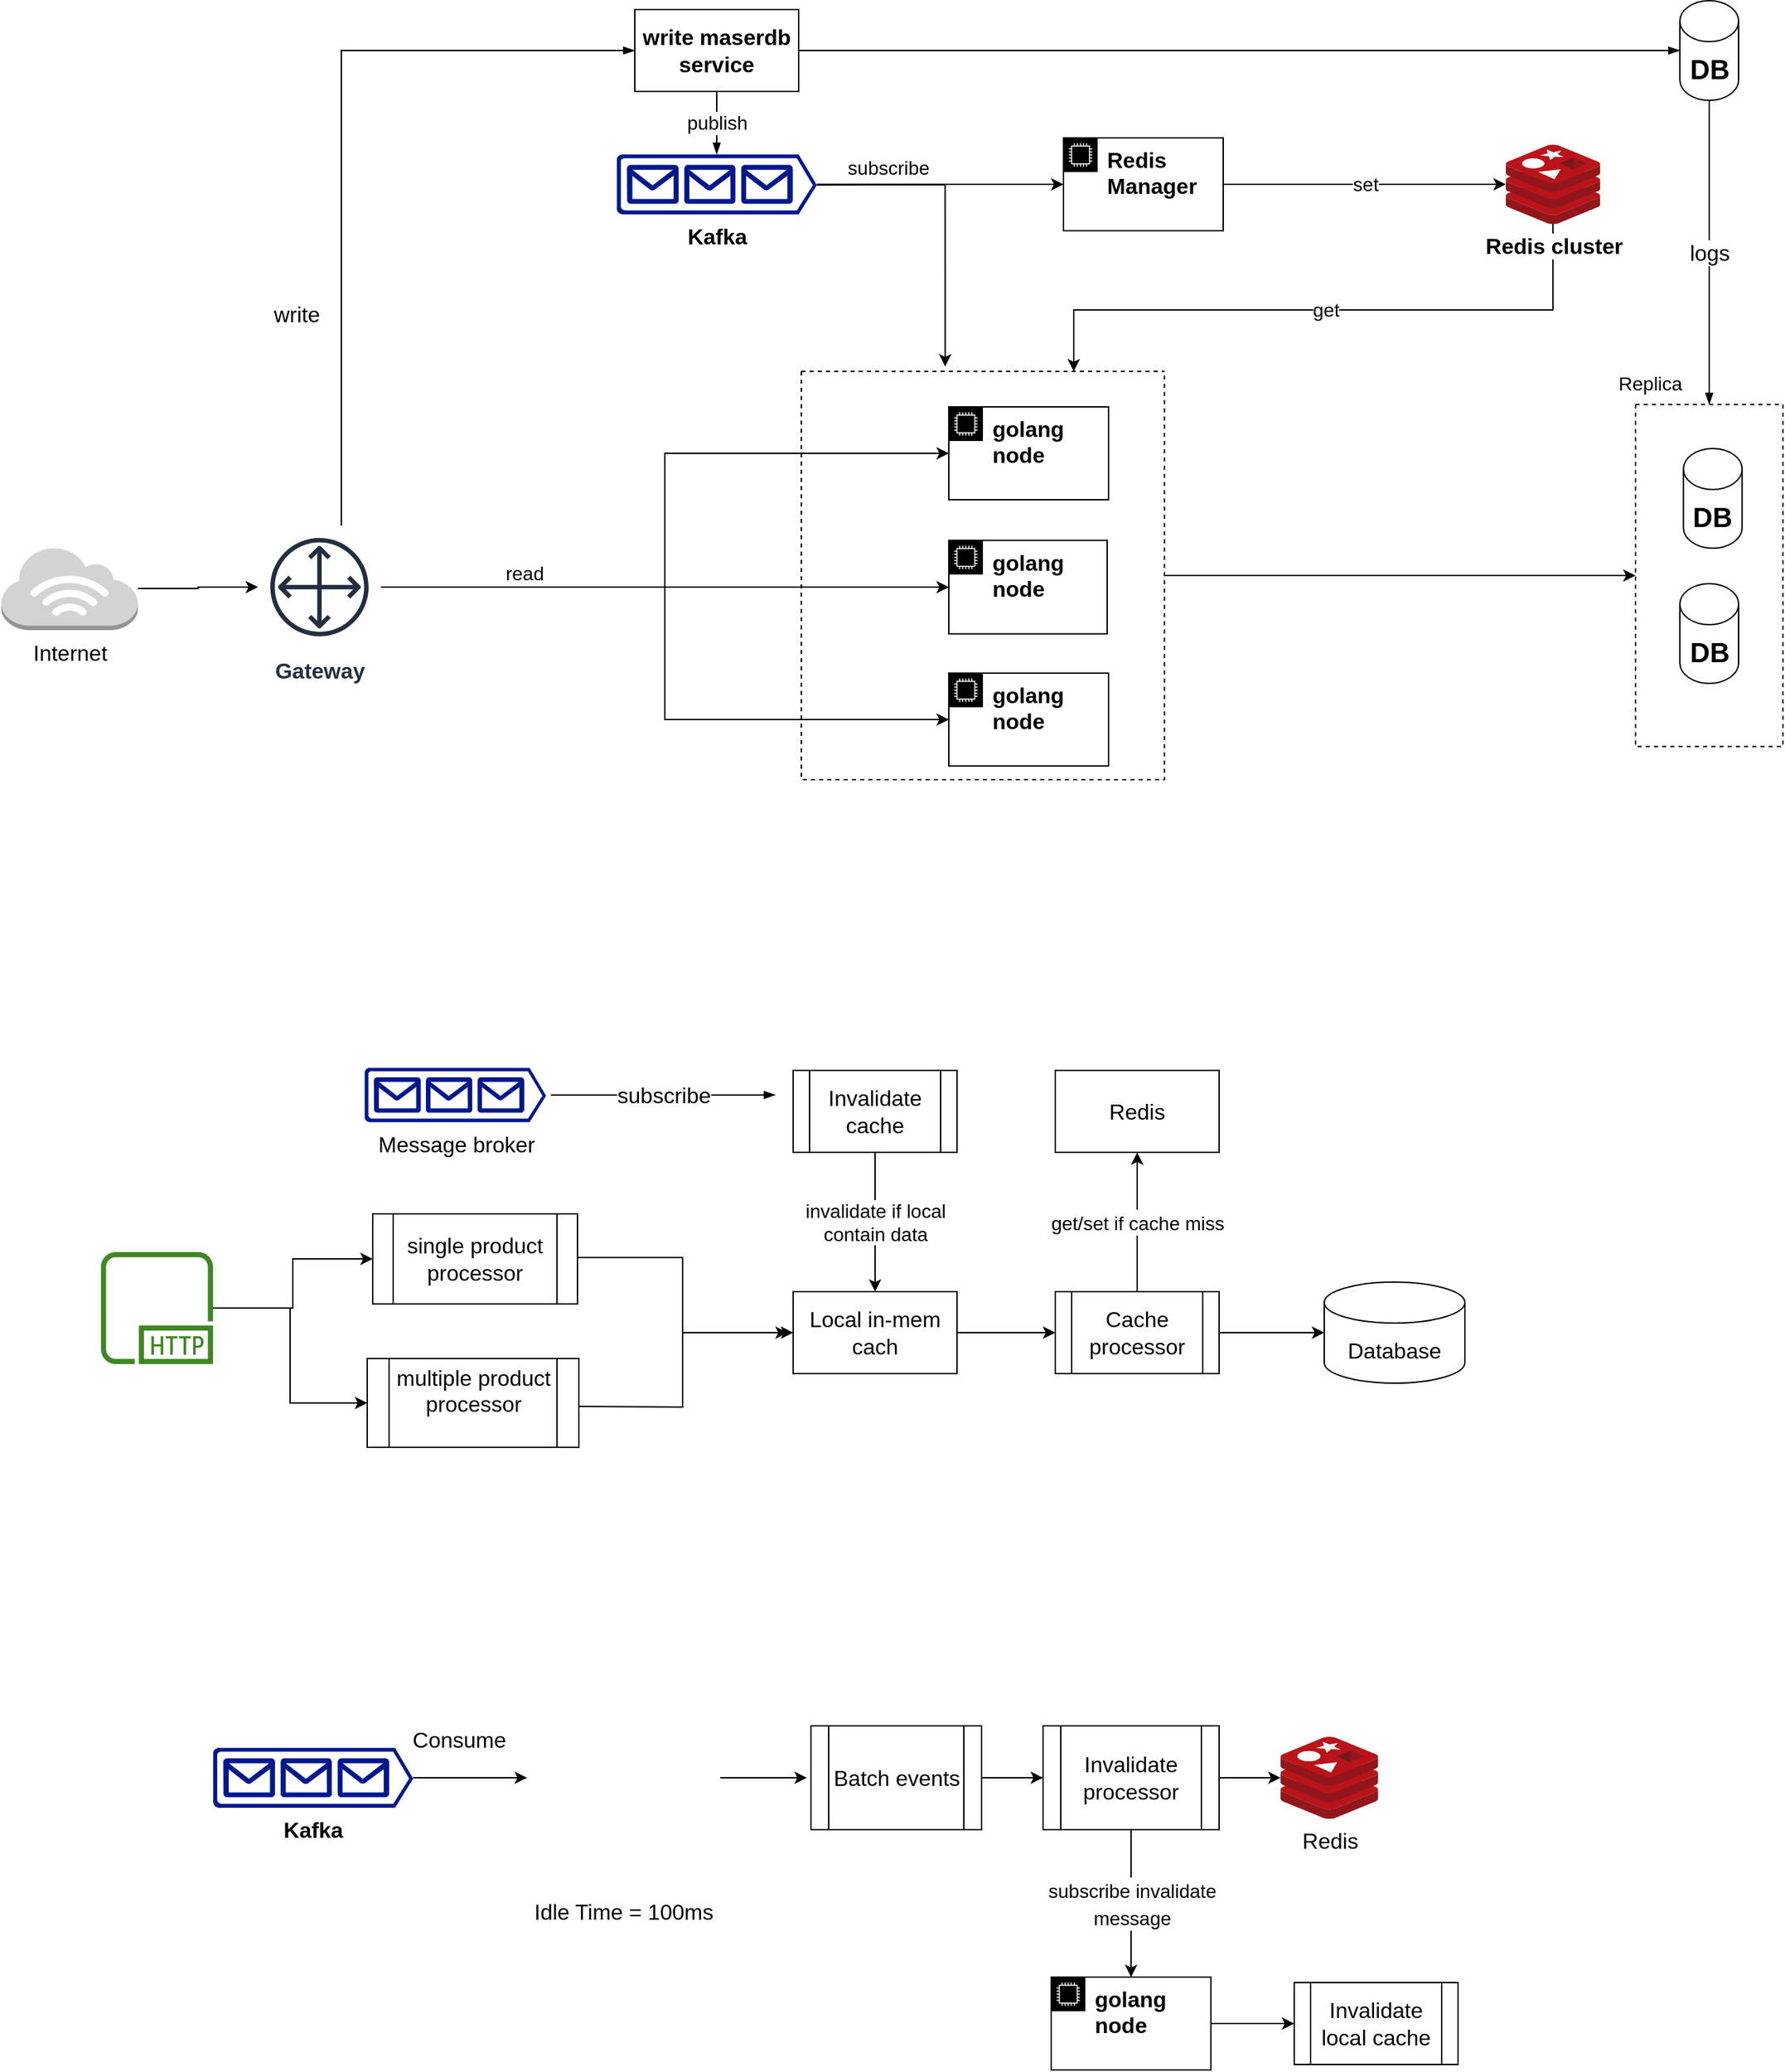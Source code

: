 <mxfile version="20.8.20" type="github" pages="10">
  <diagram id="kxoggQMOIerRVnNvIGJB" name="Page-1">
    <mxGraphModel dx="1463" dy="969" grid="0" gridSize="10" guides="1" tooltips="1" connect="1" arrows="1" fold="1" page="0" pageScale="1" pageWidth="850" pageHeight="1100" math="0" shadow="0">
      <root>
        <mxCell id="0" />
        <mxCell id="1" parent="0" />
        <mxCell id="m1qdBIxcBaFChLM3Lvak-29" value="" style="swimlane;startSize=0;dashed=1;fontSize=16;" parent="1" vertex="1">
          <mxGeometry x="1008" y="227.25" width="108" height="250.5" as="geometry" />
        </mxCell>
        <mxCell id="m1qdBIxcBaFChLM3Lvak-61" value="&lt;b&gt;DB&lt;/b&gt;" style="shape=cylinder3;whiteSpace=wrap;html=1;boundedLbl=1;backgroundOutline=1;size=15;fontSize=20;" parent="m1qdBIxcBaFChLM3Lvak-29" vertex="1">
          <mxGeometry x="35.1" y="32.25" width="43" height="73" as="geometry" />
        </mxCell>
        <mxCell id="m1qdBIxcBaFChLM3Lvak-67" value="&lt;b&gt;DB&lt;/b&gt;" style="shape=cylinder3;whiteSpace=wrap;html=1;boundedLbl=1;backgroundOutline=1;size=15;fontSize=20;" parent="m1qdBIxcBaFChLM3Lvak-29" vertex="1">
          <mxGeometry x="32.5" y="131.25" width="43" height="73" as="geometry" />
        </mxCell>
        <mxCell id="m1qdBIxcBaFChLM3Lvak-30" style="edgeStyle=orthogonalEdgeStyle;rounded=0;orthogonalLoop=1;jettySize=auto;html=1;fontSize=16;" parent="1" source="m1qdBIxcBaFChLM3Lvak-22" target="m1qdBIxcBaFChLM3Lvak-29" edge="1">
          <mxGeometry relative="1" as="geometry" />
        </mxCell>
        <mxCell id="m1qdBIxcBaFChLM3Lvak-22" value="" style="swimlane;startSize=0;dashed=1;fontSize=16;" parent="1" vertex="1">
          <mxGeometry x="397" y="203" width="266" height="299" as="geometry" />
        </mxCell>
        <mxCell id="m1qdBIxcBaFChLM3Lvak-17" value="&lt;b&gt;golang node&lt;/b&gt;" style="points=[[0,0],[0.25,0],[0.5,0],[0.75,0],[1,0],[1,0.25],[1,0.5],[1,0.75],[1,1],[0.75,1],[0.5,1],[0.25,1],[0,1],[0,0.75],[0,0.5],[0,0.25]];outlineConnect=0;html=1;whiteSpace=wrap;fontSize=16;fontStyle=0;container=1;pointerEvents=0;collapsible=0;recursiveResize=0;shape=mxgraph.aws4.group;grIcon=mxgraph.aws4.group_ec2_instance_contents;verticalAlign=top;align=left;spacingLeft=30;dashed=0;" parent="m1qdBIxcBaFChLM3Lvak-22" vertex="1">
          <mxGeometry x="108" y="123.75" width="116" height="68.5" as="geometry" />
        </mxCell>
        <mxCell id="m1qdBIxcBaFChLM3Lvak-18" value="&lt;b&gt;golang node&lt;/b&gt;" style="points=[[0,0],[0.25,0],[0.5,0],[0.75,0],[1,0],[1,0.25],[1,0.5],[1,0.75],[1,1],[0.75,1],[0.5,1],[0.25,1],[0,1],[0,0.75],[0,0.5],[0,0.25]];outlineConnect=0;html=1;whiteSpace=wrap;fontSize=16;fontStyle=0;container=1;pointerEvents=0;collapsible=0;recursiveResize=0;shape=mxgraph.aws4.group;grIcon=mxgraph.aws4.group_ec2_instance_contents;verticalAlign=top;align=left;spacingLeft=30;dashed=0;" parent="m1qdBIxcBaFChLM3Lvak-22" vertex="1">
          <mxGeometry x="108" y="221" width="117" height="68" as="geometry" />
        </mxCell>
        <mxCell id="7NXTXkRg-UbdUnaUzsDT-4" style="edgeStyle=orthogonalEdgeStyle;rounded=0;orthogonalLoop=1;jettySize=auto;html=1;fontSize=16;" parent="1" source="7NXTXkRg-UbdUnaUzsDT-1" target="m1qdBIxcBaFChLM3Lvak-1" edge="1">
          <mxGeometry relative="1" as="geometry">
            <mxPoint x="190" y="416" as="targetPoint" />
          </mxGeometry>
        </mxCell>
        <mxCell id="7NXTXkRg-UbdUnaUzsDT-1" value="&lt;div style=&quot;font-size: 16px;&quot;&gt;Internet&lt;/div&gt;" style="outlineConnect=0;dashed=0;verticalLabelPosition=bottom;verticalAlign=top;align=center;html=1;shape=mxgraph.aws3.internet_3;fillColor=#D2D3D3;gradientColor=none;fontSize=16;" parent="1" vertex="1">
          <mxGeometry x="-189" y="331.5" width="100" height="61" as="geometry" />
        </mxCell>
        <mxCell id="m1qdBIxcBaFChLM3Lvak-19" style="edgeStyle=orthogonalEdgeStyle;rounded=0;orthogonalLoop=1;jettySize=auto;html=1;fontSize=16;" parent="1" source="m1qdBIxcBaFChLM3Lvak-1" target="m1qdBIxcBaFChLM3Lvak-17" edge="1">
          <mxGeometry relative="1" as="geometry" />
        </mxCell>
        <mxCell id="m1qdBIxcBaFChLM3Lvak-20" style="edgeStyle=orthogonalEdgeStyle;rounded=0;orthogonalLoop=1;jettySize=auto;html=1;entryX=0;entryY=0.5;entryDx=0;entryDy=0;fontSize=16;" parent="1" source="m1qdBIxcBaFChLM3Lvak-1" target="m1qdBIxcBaFChLM3Lvak-16" edge="1">
          <mxGeometry relative="1" as="geometry" />
        </mxCell>
        <mxCell id="m1qdBIxcBaFChLM3Lvak-21" value="read" style="edgeStyle=orthogonalEdgeStyle;rounded=0;orthogonalLoop=1;jettySize=auto;html=1;entryX=0;entryY=0.5;entryDx=0;entryDy=0;fontSize=14;" parent="1" source="m1qdBIxcBaFChLM3Lvak-1" target="m1qdBIxcBaFChLM3Lvak-18" edge="1">
          <mxGeometry x="-0.591" y="10" relative="1" as="geometry">
            <mxPoint as="offset" />
          </mxGeometry>
        </mxCell>
        <mxCell id="m1qdBIxcBaFChLM3Lvak-46" value="write" style="edgeStyle=orthogonalEdgeStyle;rounded=0;orthogonalLoop=1;jettySize=auto;html=1;entryX=0;entryY=0.5;entryDx=0;entryDy=0;fontSize=16;startArrow=none;startFill=0;endArrow=blockThin;endFill=1;" parent="1" source="m1qdBIxcBaFChLM3Lvak-1" target="m1qdBIxcBaFChLM3Lvak-43" edge="1">
          <mxGeometry x="-0.449" y="33" relative="1" as="geometry">
            <Array as="points">
              <mxPoint x="60" y="-32" />
            </Array>
            <mxPoint as="offset" />
          </mxGeometry>
        </mxCell>
        <mxCell id="m1qdBIxcBaFChLM3Lvak-1" value="&lt;div style=&quot;font-size: 16px;&quot;&gt;&lt;b&gt;Gateway&lt;/b&gt;&lt;/div&gt;" style="sketch=0;outlineConnect=0;fontColor=#232F3E;gradientColor=none;strokeColor=#232F3E;fillColor=#ffffff;dashed=0;verticalLabelPosition=bottom;verticalAlign=top;align=center;html=1;fontSize=16;fontStyle=0;aspect=fixed;shape=mxgraph.aws4.resourceIcon;resIcon=mxgraph.aws4.customer_gateway;" parent="1" vertex="1">
          <mxGeometry x="-1" y="316" width="90" height="90" as="geometry" />
        </mxCell>
        <mxCell id="m1qdBIxcBaFChLM3Lvak-16" value="&lt;b&gt;golang node&lt;/b&gt;" style="points=[[0,0],[0.25,0],[0.5,0],[0.75,0],[1,0],[1,0.25],[1,0.5],[1,0.75],[1,1],[0.75,1],[0.5,1],[0.25,1],[0,1],[0,0.75],[0,0.5],[0,0.25]];outlineConnect=0;html=1;whiteSpace=wrap;fontSize=16;fontStyle=0;container=1;pointerEvents=0;collapsible=0;recursiveResize=0;shape=mxgraph.aws4.group;grIcon=mxgraph.aws4.group_ec2_instance_contents;verticalAlign=top;align=left;spacingLeft=30;dashed=0;" parent="1" vertex="1">
          <mxGeometry x="505" y="229" width="117" height="68" as="geometry" />
        </mxCell>
        <mxCell id="2MzieibFgA2Fi-6D1n1R-14" value="get" style="edgeStyle=orthogonalEdgeStyle;rounded=0;orthogonalLoop=1;jettySize=auto;html=1;entryX=0.75;entryY=0;entryDx=0;entryDy=0;fontSize=14;startArrow=none;startFill=0;" parent="1" source="m1qdBIxcBaFChLM3Lvak-23" target="m1qdBIxcBaFChLM3Lvak-22" edge="1">
          <mxGeometry relative="1" as="geometry">
            <Array as="points">
              <mxPoint x="948" y="158" />
              <mxPoint x="597" y="158" />
            </Array>
          </mxGeometry>
        </mxCell>
        <mxCell id="m1qdBIxcBaFChLM3Lvak-23" value="&lt;div&gt;&lt;b&gt;Redis cluster&lt;/b&gt;&lt;/div&gt;" style="sketch=0;aspect=fixed;html=1;points=[];align=center;image;fontSize=16;image=img/lib/mscae/Cache_Redis_Product.svg;dashed=1;" parent="1" vertex="1">
          <mxGeometry x="913" y="37" width="69.05" height="58" as="geometry" />
        </mxCell>
        <mxCell id="V97-Ohk9ROq_f91EJZbK-7" style="edgeStyle=orthogonalEdgeStyle;rounded=0;orthogonalLoop=1;jettySize=auto;html=1;entryX=0;entryY=0.5;entryDx=0;entryDy=0;fontSize=14;" edge="1" parent="1" source="m1qdBIxcBaFChLM3Lvak-33" target="V97-Ohk9ROq_f91EJZbK-5">
          <mxGeometry relative="1" as="geometry" />
        </mxCell>
        <mxCell id="V97-Ohk9ROq_f91EJZbK-8" style="edgeStyle=orthogonalEdgeStyle;rounded=0;orthogonalLoop=1;jettySize=auto;html=1;entryX=0;entryY=0.5;entryDx=0;entryDy=0;fontSize=14;" edge="1" parent="1" source="m1qdBIxcBaFChLM3Lvak-33" target="V97-Ohk9ROq_f91EJZbK-6">
          <mxGeometry relative="1" as="geometry" />
        </mxCell>
        <mxCell id="m1qdBIxcBaFChLM3Lvak-33" value="" style="sketch=0;outlineConnect=0;fontColor=#232F3E;gradientColor=none;fillColor=#3F8624;strokeColor=none;dashed=0;verticalLabelPosition=bottom;verticalAlign=top;align=center;html=1;fontSize=16;fontStyle=0;aspect=fixed;pointerEvents=1;shape=mxgraph.aws4.http_protocol;" parent="1" vertex="1">
          <mxGeometry x="-116" y="848" width="82" height="82" as="geometry" />
        </mxCell>
        <mxCell id="2MzieibFgA2Fi-6D1n1R-5" style="edgeStyle=orthogonalEdgeStyle;rounded=0;orthogonalLoop=1;jettySize=auto;html=1;fontSize=16;startArrow=none;startFill=0;" parent="1" edge="1">
          <mxGeometry relative="1" as="geometry">
            <mxPoint x="228" y="852" as="sourcePoint" />
            <mxPoint x="387" y="907" as="targetPoint" />
            <Array as="points">
              <mxPoint x="310" y="852" />
              <mxPoint x="310" y="907" />
            </Array>
          </mxGeometry>
        </mxCell>
        <mxCell id="2MzieibFgA2Fi-6D1n1R-6" style="edgeStyle=orthogonalEdgeStyle;rounded=0;orthogonalLoop=1;jettySize=auto;html=1;entryX=0;entryY=0.5;entryDx=0;entryDy=0;fontSize=16;startArrow=none;startFill=0;" parent="1" target="m1qdBIxcBaFChLM3Lvak-55" edge="1">
          <mxGeometry relative="1" as="geometry">
            <mxPoint x="228" y="961" as="sourcePoint" />
          </mxGeometry>
        </mxCell>
        <mxCell id="2MzieibFgA2Fi-6D1n1R-9" style="edgeStyle=orthogonalEdgeStyle;rounded=0;orthogonalLoop=1;jettySize=auto;html=1;entryX=0;entryY=0.5;entryDx=0;entryDy=0;fontSize=16;startArrow=none;startFill=0;" parent="1" source="m1qdBIxcBaFChLM3Lvak-37" target="2MzieibFgA2Fi-6D1n1R-8" edge="1">
          <mxGeometry relative="1" as="geometry" />
        </mxCell>
        <mxCell id="2MzieibFgA2Fi-6D1n1R-12" style="edgeStyle=orthogonalEdgeStyle;rounded=0;orthogonalLoop=1;jettySize=auto;html=1;entryX=0.396;entryY=-0.012;entryDx=0;entryDy=0;entryPerimeter=0;fontSize=16;startArrow=none;startFill=0;exitX=1;exitY=0.51;exitDx=0;exitDy=0;exitPerimeter=0;" parent="1" source="m1qdBIxcBaFChLM3Lvak-37" target="m1qdBIxcBaFChLM3Lvak-22" edge="1">
          <mxGeometry relative="1" as="geometry" />
        </mxCell>
        <mxCell id="m1qdBIxcBaFChLM3Lvak-37" value="&lt;b&gt;Kafka&lt;/b&gt;" style="sketch=0;aspect=fixed;pointerEvents=1;shadow=0;dashed=0;html=1;strokeColor=none;labelPosition=center;verticalLabelPosition=bottom;verticalAlign=top;align=center;fillColor=#00188D;shape=mxgraph.azure.queue_generic;fontSize=16;" parent="1" vertex="1">
          <mxGeometry x="261.66" y="44" width="146.67" height="44" as="geometry" />
        </mxCell>
        <mxCell id="m1qdBIxcBaFChLM3Lvak-42" value="logs" style="edgeStyle=orthogonalEdgeStyle;rounded=0;orthogonalLoop=1;jettySize=auto;html=1;fontSize=16;startArrow=none;startFill=0;endArrow=blockThin;endFill=1;exitX=0.5;exitY=1;exitDx=0;exitDy=0;exitPerimeter=0;" parent="1" source="m1qdBIxcBaFChLM3Lvak-64" target="m1qdBIxcBaFChLM3Lvak-29" edge="1">
          <mxGeometry relative="1" as="geometry">
            <mxPoint x="754.1" y="-23" as="sourcePoint" />
          </mxGeometry>
        </mxCell>
        <mxCell id="m1qdBIxcBaFChLM3Lvak-44" style="edgeStyle=orthogonalEdgeStyle;rounded=0;orthogonalLoop=1;jettySize=auto;html=1;fontSize=16;startArrow=none;startFill=0;endArrow=blockThin;endFill=1;" parent="1" source="m1qdBIxcBaFChLM3Lvak-43" target="m1qdBIxcBaFChLM3Lvak-64" edge="1">
          <mxGeometry relative="1" as="geometry">
            <mxPoint x="824.125" y="-31.145" as="targetPoint" />
          </mxGeometry>
        </mxCell>
        <mxCell id="m1qdBIxcBaFChLM3Lvak-45" value="publish" style="edgeStyle=orthogonalEdgeStyle;rounded=0;orthogonalLoop=1;jettySize=auto;html=1;entryX=0.5;entryY=0;entryDx=0;entryDy=0;entryPerimeter=0;fontSize=14;startArrow=none;startFill=0;endArrow=blockThin;endFill=1;exitX=0.5;exitY=1;exitDx=0;exitDy=0;" parent="1" source="m1qdBIxcBaFChLM3Lvak-43" target="m1qdBIxcBaFChLM3Lvak-37" edge="1">
          <mxGeometry relative="1" as="geometry" />
        </mxCell>
        <mxCell id="m1qdBIxcBaFChLM3Lvak-43" value="&lt;b&gt;write maserdb service&lt;/b&gt;" style="rounded=0;whiteSpace=wrap;html=1;fontSize=16;" parent="1" vertex="1">
          <mxGeometry x="275" y="-62" width="120" height="60" as="geometry" />
        </mxCell>
        <mxCell id="m1qdBIxcBaFChLM3Lvak-54" value="subscribe" style="edgeStyle=orthogonalEdgeStyle;rounded=0;orthogonalLoop=1;jettySize=auto;html=1;entryX=0;entryY=0.5;entryDx=0;entryDy=0;fontSize=16;startArrow=none;startFill=0;endArrow=blockThin;endFill=1;" parent="1" edge="1">
          <mxGeometry x="-0.018" relative="1" as="geometry">
            <mxPoint x="1" as="offset" />
            <mxPoint x="213.5" y="732.95" as="sourcePoint" />
            <mxPoint x="378" y="732.95" as="targetPoint" />
          </mxGeometry>
        </mxCell>
        <mxCell id="V97-Ohk9ROq_f91EJZbK-11" style="edgeStyle=orthogonalEdgeStyle;rounded=0;orthogonalLoop=1;jettySize=auto;html=1;entryX=0;entryY=0.5;entryDx=0;entryDy=0;fontSize=16;" edge="1" parent="1" source="m1qdBIxcBaFChLM3Lvak-55" target="V97-Ohk9ROq_f91EJZbK-10">
          <mxGeometry relative="1" as="geometry" />
        </mxCell>
        <mxCell id="m1qdBIxcBaFChLM3Lvak-55" value="Local in-mem cach" style="rounded=0;whiteSpace=wrap;html=1;fontSize=16;" parent="1" vertex="1">
          <mxGeometry x="391" y="877" width="120" height="60" as="geometry" />
        </mxCell>
        <mxCell id="m1qdBIxcBaFChLM3Lvak-64" value="&lt;b&gt;DB&lt;/b&gt;" style="shape=cylinder3;whiteSpace=wrap;html=1;boundedLbl=1;backgroundOutline=1;size=15;fontSize=20;" parent="1" vertex="1">
          <mxGeometry x="1040.5" y="-68.5" width="43" height="73" as="geometry" />
        </mxCell>
        <mxCell id="XFHEB4cLUfQpfrtdGUzW-3" value="Redis" style="rounded=0;whiteSpace=wrap;html=1;fontSize=16;" parent="1" vertex="1">
          <mxGeometry x="583" y="714.95" width="120" height="60" as="geometry" />
        </mxCell>
        <mxCell id="2MzieibFgA2Fi-6D1n1R-1" value="Database" style="shape=cylinder3;whiteSpace=wrap;html=1;boundedLbl=1;backgroundOutline=1;size=15;fontSize=16;" parent="1" vertex="1">
          <mxGeometry x="780" y="870" width="103" height="74" as="geometry" />
        </mxCell>
        <mxCell id="2MzieibFgA2Fi-6D1n1R-10" value="set" style="edgeStyle=orthogonalEdgeStyle;rounded=0;orthogonalLoop=1;jettySize=auto;html=1;fontSize=14;startArrow=none;startFill=0;" parent="1" source="2MzieibFgA2Fi-6D1n1R-8" target="m1qdBIxcBaFChLM3Lvak-23" edge="1">
          <mxGeometry relative="1" as="geometry" />
        </mxCell>
        <mxCell id="2MzieibFgA2Fi-6D1n1R-8" value="&lt;b&gt;Redis Manager&lt;/b&gt;" style="points=[[0,0],[0.25,0],[0.5,0],[0.75,0],[1,0],[1,0.25],[1,0.5],[1,0.75],[1,1],[0.75,1],[0.5,1],[0.25,1],[0,1],[0,0.75],[0,0.5],[0,0.25]];outlineConnect=0;html=1;whiteSpace=wrap;fontSize=16;fontStyle=0;container=1;pointerEvents=0;collapsible=0;recursiveResize=0;shape=mxgraph.aws4.group;grIcon=mxgraph.aws4.group_ec2_instance_contents;verticalAlign=top;align=left;spacingLeft=30;dashed=0;" parent="1" vertex="1">
          <mxGeometry x="589" y="32" width="117" height="68" as="geometry" />
        </mxCell>
        <mxCell id="2MzieibFgA2Fi-6D1n1R-13" value="subscribe" style="text;html=1;strokeColor=none;fillColor=none;align=center;verticalAlign=middle;whiteSpace=wrap;rounded=0;fontSize=14;" parent="1" vertex="1">
          <mxGeometry x="431" y="39" width="60" height="30" as="geometry" />
        </mxCell>
        <mxCell id="_3_1C4JMADdlA0xlIn37-2" value="Replica" style="text;html=1;strokeColor=none;fillColor=none;align=center;verticalAlign=middle;whiteSpace=wrap;rounded=0;fontSize=14;" parent="1" vertex="1">
          <mxGeometry x="989" y="197.25" width="60" height="30" as="geometry" />
        </mxCell>
        <mxCell id="rhk-ju69zuOp_byAyxzU-8" value="Consume" style="edgeStyle=orthogonalEdgeStyle;rounded=0;orthogonalLoop=1;jettySize=auto;html=1;fontSize=16;" parent="1" source="rhk-ju69zuOp_byAyxzU-4" target="rhk-ju69zuOp_byAyxzU-7" edge="1">
          <mxGeometry x="-0.2" y="28" relative="1" as="geometry">
            <mxPoint as="offset" />
          </mxGeometry>
        </mxCell>
        <mxCell id="rhk-ju69zuOp_byAyxzU-4" value="&lt;b&gt;Kafka&lt;/b&gt;" style="sketch=0;aspect=fixed;pointerEvents=1;shadow=0;dashed=0;html=1;strokeColor=none;labelPosition=center;verticalLabelPosition=bottom;verticalAlign=top;align=center;fillColor=#00188D;shape=mxgraph.azure.queue_generic;fontSize=16;" parent="1" vertex="1">
          <mxGeometry x="-34" y="1211" width="146.67" height="44" as="geometry" />
        </mxCell>
        <mxCell id="rhk-ju69zuOp_byAyxzU-10" value="" style="edgeStyle=orthogonalEdgeStyle;rounded=0;orthogonalLoop=1;jettySize=auto;html=1;fontSize=16;" parent="1" source="rhk-ju69zuOp_byAyxzU-7" edge="1">
          <mxGeometry x="-0.126" y="25" relative="1" as="geometry">
            <mxPoint as="offset" />
            <mxPoint x="401" y="1233" as="targetPoint" />
          </mxGeometry>
        </mxCell>
        <mxCell id="rhk-ju69zuOp_byAyxzU-7" value="" style="shape=image;verticalLabelPosition=bottom;labelBackgroundColor=default;verticalAlign=top;aspect=fixed;imageAspect=0;image=https://www.researchgate.net/publication/4047070/figure/fig8/AS:668899855044630@1536489561571/Ring-buffer-used-for-the-single-producer-problem.png;" parent="1" vertex="1">
          <mxGeometry x="196" y="1163.5" width="141.6" height="139" as="geometry" />
        </mxCell>
        <mxCell id="rhk-ju69zuOp_byAyxzU-12" value="Idle Time = 100ms" style="text;html=1;strokeColor=none;fillColor=none;align=center;verticalAlign=middle;whiteSpace=wrap;rounded=0;fontSize=16;" parent="1" vertex="1">
          <mxGeometry x="193.8" y="1316" width="146" height="30" as="geometry" />
        </mxCell>
        <mxCell id="V97-Ohk9ROq_f91EJZbK-3" value="&lt;font style=&quot;font-size: 16px;&quot;&gt;Message broker&lt;/font&gt;" style="sketch=0;aspect=fixed;pointerEvents=1;shadow=0;dashed=0;html=1;strokeColor=none;labelPosition=center;verticalLabelPosition=bottom;verticalAlign=top;align=center;fillColor=#00188D;shape=mxgraph.azure.queue_generic;fontSize=16;" vertex="1" parent="1">
          <mxGeometry x="77" y="713" width="133" height="39.9" as="geometry" />
        </mxCell>
        <mxCell id="V97-Ohk9ROq_f91EJZbK-9" value="&lt;div&gt;invalidate if local &lt;br&gt;&lt;/div&gt;&lt;div&gt;contain data&lt;/div&gt;" style="edgeStyle=orthogonalEdgeStyle;rounded=0;orthogonalLoop=1;jettySize=auto;html=1;fontSize=14;" edge="1" parent="1" source="V97-Ohk9ROq_f91EJZbK-4" target="m1qdBIxcBaFChLM3Lvak-55">
          <mxGeometry relative="1" as="geometry" />
        </mxCell>
        <mxCell id="V97-Ohk9ROq_f91EJZbK-4" value="Invalidate cache" style="shape=process;whiteSpace=wrap;html=1;backgroundOutline=1;fontSize=16;" vertex="1" parent="1">
          <mxGeometry x="391" y="714.95" width="120" height="60" as="geometry" />
        </mxCell>
        <mxCell id="V97-Ohk9ROq_f91EJZbK-5" value="single product processor" style="shape=process;whiteSpace=wrap;html=1;backgroundOutline=1;fontSize=16;" vertex="1" parent="1">
          <mxGeometry x="83" y="820" width="150" height="66" as="geometry" />
        </mxCell>
        <mxCell id="V97-Ohk9ROq_f91EJZbK-6" value="&#xa;multiple product processor&#xa;&#xa;" style="shape=process;whiteSpace=wrap;html=1;backgroundOutline=1;fontSize=16;" vertex="1" parent="1">
          <mxGeometry x="79" y="926" width="155" height="65" as="geometry" />
        </mxCell>
        <mxCell id="V97-Ohk9ROq_f91EJZbK-12" value="&lt;font style=&quot;font-size: 14px;&quot;&gt;get/set if cache miss&lt;br&gt;&lt;/font&gt;" style="edgeStyle=orthogonalEdgeStyle;rounded=0;orthogonalLoop=1;jettySize=auto;html=1;entryX=0.5;entryY=1;entryDx=0;entryDy=0;fontSize=16;" edge="1" parent="1" source="V97-Ohk9ROq_f91EJZbK-10" target="XFHEB4cLUfQpfrtdGUzW-3">
          <mxGeometry relative="1" as="geometry" />
        </mxCell>
        <mxCell id="V97-Ohk9ROq_f91EJZbK-13" style="edgeStyle=orthogonalEdgeStyle;rounded=0;orthogonalLoop=1;jettySize=auto;html=1;entryX=0;entryY=0.5;entryDx=0;entryDy=0;entryPerimeter=0;fontSize=16;" edge="1" parent="1" source="V97-Ohk9ROq_f91EJZbK-10" target="2MzieibFgA2Fi-6D1n1R-1">
          <mxGeometry relative="1" as="geometry" />
        </mxCell>
        <mxCell id="V97-Ohk9ROq_f91EJZbK-10" value="Cache processor" style="shape=process;whiteSpace=wrap;html=1;backgroundOutline=1;fontSize=16;" vertex="1" parent="1">
          <mxGeometry x="583" y="877" width="120" height="60" as="geometry" />
        </mxCell>
        <mxCell id="Hoq_sG7tkgHtw_mz0vR2-4" style="edgeStyle=orthogonalEdgeStyle;rounded=0;orthogonalLoop=1;jettySize=auto;html=1;entryX=0;entryY=0.5;entryDx=0;entryDy=0;strokeWidth=1;fontSize=16;fontColor=#000000;" edge="1" parent="1" source="Hoq_sG7tkgHtw_mz0vR2-1" target="Hoq_sG7tkgHtw_mz0vR2-2">
          <mxGeometry relative="1" as="geometry" />
        </mxCell>
        <mxCell id="Hoq_sG7tkgHtw_mz0vR2-1" value="Batch events" style="shape=process;whiteSpace=wrap;html=1;backgroundOutline=1;fontSize=16;fontColor=#000000;" vertex="1" parent="1">
          <mxGeometry x="404" y="1195" width="125" height="76" as="geometry" />
        </mxCell>
        <mxCell id="Hoq_sG7tkgHtw_mz0vR2-5" style="edgeStyle=orthogonalEdgeStyle;rounded=0;orthogonalLoop=1;jettySize=auto;html=1;strokeWidth=1;fontSize=16;fontColor=#000000;" edge="1" parent="1" source="Hoq_sG7tkgHtw_mz0vR2-2" target="Hoq_sG7tkgHtw_mz0vR2-3">
          <mxGeometry relative="1" as="geometry" />
        </mxCell>
        <mxCell id="Hoq_sG7tkgHtw_mz0vR2-10" value="&lt;div&gt;&lt;font style=&quot;font-size: 14px;&quot;&gt;subscribe invalidate &lt;br&gt;&lt;/font&gt;&lt;/div&gt;&lt;div&gt;&lt;font style=&quot;font-size: 14px;&quot;&gt;message&lt;/font&gt;&lt;/div&gt;" style="edgeStyle=orthogonalEdgeStyle;rounded=0;orthogonalLoop=1;jettySize=auto;html=1;strokeWidth=1;fontSize=16;fontColor=#000000;" edge="1" parent="1" source="Hoq_sG7tkgHtw_mz0vR2-2" target="Hoq_sG7tkgHtw_mz0vR2-8">
          <mxGeometry relative="1" as="geometry" />
        </mxCell>
        <mxCell id="Hoq_sG7tkgHtw_mz0vR2-2" value="Invalidate processor" style="shape=process;whiteSpace=wrap;html=1;backgroundOutline=1;fontSize=16;fontColor=#000000;" vertex="1" parent="1">
          <mxGeometry x="574" y="1195" width="129" height="76" as="geometry" />
        </mxCell>
        <mxCell id="Hoq_sG7tkgHtw_mz0vR2-3" value="Redis" style="sketch=0;aspect=fixed;html=1;points=[];align=center;image;fontSize=16;image=img/lib/mscae/Cache_Redis_Product.svg;dashed=1;" vertex="1" parent="1">
          <mxGeometry x="748" y="1203" width="71.43" height="60" as="geometry" />
        </mxCell>
        <mxCell id="Hoq_sG7tkgHtw_mz0vR2-11" style="edgeStyle=orthogonalEdgeStyle;rounded=0;orthogonalLoop=1;jettySize=auto;html=1;strokeWidth=1;fontSize=16;fontColor=#000000;" edge="1" parent="1" source="Hoq_sG7tkgHtw_mz0vR2-8" target="Hoq_sG7tkgHtw_mz0vR2-9">
          <mxGeometry relative="1" as="geometry" />
        </mxCell>
        <mxCell id="Hoq_sG7tkgHtw_mz0vR2-8" value="&lt;b&gt;golang node&lt;/b&gt;" style="points=[[0,0],[0.25,0],[0.5,0],[0.75,0],[1,0],[1,0.25],[1,0.5],[1,0.75],[1,1],[0.75,1],[0.5,1],[0.25,1],[0,1],[0,0.75],[0,0.5],[0,0.25]];outlineConnect=0;html=1;whiteSpace=wrap;fontSize=16;fontStyle=0;container=1;pointerEvents=0;collapsible=0;recursiveResize=0;shape=mxgraph.aws4.group;grIcon=mxgraph.aws4.group_ec2_instance_contents;verticalAlign=top;align=left;spacingLeft=30;dashed=0;" vertex="1" parent="1">
          <mxGeometry x="580" y="1379" width="117" height="68" as="geometry" />
        </mxCell>
        <mxCell id="Hoq_sG7tkgHtw_mz0vR2-9" value="Invalidate local cache" style="shape=process;whiteSpace=wrap;html=1;backgroundOutline=1;fontSize=16;fontColor=#000000;" vertex="1" parent="1">
          <mxGeometry x="758" y="1383" width="120" height="60" as="geometry" />
        </mxCell>
      </root>
    </mxGraphModel>
  </diagram>
  <diagram id="Ims7ciZiKZdd2yiEgbkb" name="get single product">
    <mxGraphModel dx="3016" dy="1120" grid="1" gridSize="10" guides="1" tooltips="1" connect="1" arrows="1" fold="1" page="1" pageScale="1" pageWidth="850" pageHeight="1100" math="0" shadow="0">
      <root>
        <mxCell id="0" />
        <mxCell id="1" parent="0" />
        <mxCell id="5jhEbbEkWmwQDy5OxIEi-5" value="&lt;div&gt;GET&lt;/div&gt;&lt;div&gt;(single)&lt;br&gt;&lt;/div&gt;" style="edgeStyle=orthogonalEdgeStyle;rounded=0;orthogonalLoop=1;jettySize=auto;html=1;entryX=0;entryY=0.5;entryDx=0;entryDy=0;fontSize=16;startArrow=classic;startFill=1;" parent="1" source="5jhEbbEkWmwQDy5OxIEi-2" target="5jhEbbEkWmwQDy5OxIEi-4" edge="1">
          <mxGeometry relative="1" as="geometry" />
        </mxCell>
        <mxCell id="5jhEbbEkWmwQDy5OxIEi-2" value="HTTP" style="rounded=1;whiteSpace=wrap;html=1;fontSize=16;" parent="1" vertex="1">
          <mxGeometry x="-30" y="245" width="90" height="50" as="geometry" />
        </mxCell>
        <mxCell id="5jhEbbEkWmwQDy5OxIEi-18" style="edgeStyle=orthogonalEdgeStyle;rounded=1;orthogonalLoop=1;jettySize=auto;html=1;fontSize=16;startArrow=none;startFill=0;" parent="1" source="5jhEbbEkWmwQDy5OxIEi-4" target="5jhEbbEkWmwQDy5OxIEi-11" edge="1">
          <mxGeometry relative="1" as="geometry" />
        </mxCell>
        <mxCell id="5jhEbbEkWmwQDy5OxIEi-4" value="API endpoint" style="rounded=1;whiteSpace=wrap;html=1;fontSize=16;" parent="1" vertex="1">
          <mxGeometry x="190" y="245" width="110" height="50" as="geometry" />
        </mxCell>
        <mxCell id="5jhEbbEkWmwQDy5OxIEi-23" value="miss" style="edgeStyle=orthogonalEdgeStyle;rounded=1;orthogonalLoop=1;jettySize=auto;html=1;entryX=0;entryY=0.5;entryDx=0;entryDy=0;fontSize=16;startArrow=none;startFill=0;" parent="1" source="5jhEbbEkWmwQDy5OxIEi-7" edge="1">
          <mxGeometry relative="1" as="geometry">
            <mxPoint x="590" y="370" as="targetPoint" />
          </mxGeometry>
        </mxCell>
        <mxCell id="5jhEbbEkWmwQDy5OxIEi-7" value="In-mem cache" style="rounded=1;whiteSpace=wrap;html=1;fontSize=16;" parent="1" vertex="1">
          <mxGeometry x="380" y="340" width="120" height="60" as="geometry" />
        </mxCell>
        <mxCell id="5jhEbbEkWmwQDy5OxIEi-19" style="edgeStyle=orthogonalEdgeStyle;rounded=1;orthogonalLoop=1;jettySize=auto;html=1;fontSize=16;startArrow=none;startFill=0;" parent="1" source="5jhEbbEkWmwQDy5OxIEi-11" target="5jhEbbEkWmwQDy5OxIEi-7" edge="1">
          <mxGeometry relative="1" as="geometry" />
        </mxCell>
        <mxCell id="5jhEbbEkWmwQDy5OxIEi-11" value="Get data process" style="rounded=1;whiteSpace=wrap;html=1;fontSize=16;" parent="1" vertex="1">
          <mxGeometry x="380" y="240" width="120" height="60" as="geometry" />
        </mxCell>
        <mxCell id="5jhEbbEkWmwQDy5OxIEi-21" style="edgeStyle=orthogonalEdgeStyle;rounded=1;orthogonalLoop=1;jettySize=auto;html=1;entryX=0.5;entryY=0;entryDx=0;entryDy=0;fontSize=16;startArrow=none;startFill=0;" parent="1" source="5jhEbbEkWmwQDy5OxIEi-14" target="5jhEbbEkWmwQDy5OxIEi-16" edge="1">
          <mxGeometry relative="1" as="geometry" />
        </mxCell>
        <mxCell id="5jhEbbEkWmwQDy5OxIEi-14" value="Access Redis" style="rounded=1;whiteSpace=wrap;html=1;fontSize=16;" parent="1" vertex="1">
          <mxGeometry x="590" y="440" width="120" height="60" as="geometry" />
        </mxCell>
        <mxCell id="5jhEbbEkWmwQDy5OxIEi-16" value="Access Posgres" style="rounded=1;whiteSpace=wrap;html=1;fontSize=16;" parent="1" vertex="1">
          <mxGeometry x="590" y="540" width="120" height="60" as="geometry" />
        </mxCell>
        <mxCell id="5jhEbbEkWmwQDy5OxIEi-24" style="edgeStyle=orthogonalEdgeStyle;rounded=1;orthogonalLoop=1;jettySize=auto;html=1;fontSize=16;startArrow=none;startFill=0;" parent="1" target="5jhEbbEkWmwQDy5OxIEi-14" edge="1">
          <mxGeometry relative="1" as="geometry">
            <mxPoint x="650" y="400" as="sourcePoint" />
          </mxGeometry>
        </mxCell>
        <mxCell id="5jhEbbEkWmwQDy5OxIEi-25" value="&lt;div&gt;Count_Miss&lt;/div&gt;&lt;div&gt;product&lt;br&gt;&lt;/div&gt;" style="shape=parallelogram;perimeter=parallelogramPerimeter;whiteSpace=wrap;html=1;fixedSize=1;fontSize=16;" parent="1" vertex="1">
          <mxGeometry x="590" y="340" width="120" height="60" as="geometry" />
        </mxCell>
        <mxCell id="5jhEbbEkWmwQDy5OxIEi-28" style="edgeStyle=orthogonalEdgeStyle;rounded=1;orthogonalLoop=1;jettySize=auto;html=1;fontSize=16;startArrow=none;startFill=0;" parent="1" source="5jhEbbEkWmwQDy5OxIEi-26" target="5jhEbbEkWmwQDy5OxIEi-27" edge="1">
          <mxGeometry relative="1" as="geometry" />
        </mxCell>
        <mxCell id="5jhEbbEkWmwQDy5OxIEi-26" value="&lt;b&gt;Request&lt;/b&gt;" style="ellipse;whiteSpace=wrap;html=1;aspect=fixed;fontSize=16;" parent="1" vertex="1">
          <mxGeometry x="-20" y="700" width="70" height="70" as="geometry" />
        </mxCell>
        <mxCell id="5jhEbbEkWmwQDy5OxIEi-30" style="edgeStyle=orthogonalEdgeStyle;rounded=1;orthogonalLoop=1;jettySize=auto;html=1;fontSize=16;startArrow=none;startFill=0;" parent="1" source="5jhEbbEkWmwQDy5OxIEi-27" target="5jhEbbEkWmwQDy5OxIEi-29" edge="1">
          <mxGeometry relative="1" as="geometry" />
        </mxCell>
        <mxCell id="5jhEbbEkWmwQDy5OxIEi-27" value="Handle request" style="rounded=0;whiteSpace=wrap;html=1;fontSize=16;" parent="1" vertex="1">
          <mxGeometry x="130" y="705" width="120" height="60" as="geometry" />
        </mxCell>
        <mxCell id="5jhEbbEkWmwQDy5OxIEi-33" value="hit" style="edgeStyle=orthogonalEdgeStyle;rounded=1;orthogonalLoop=1;jettySize=auto;html=1;fontSize=14;startArrow=none;startFill=0;exitX=0.5;exitY=1;exitDx=0;exitDy=0;" parent="1" source="5jhEbbEkWmwQDy5OxIEi-29" target="5jhEbbEkWmwQDy5OxIEi-31" edge="1">
          <mxGeometry x="-0.161" relative="1" as="geometry">
            <mxPoint as="offset" />
          </mxGeometry>
        </mxCell>
        <mxCell id="5jhEbbEkWmwQDy5OxIEi-47" value="miss" style="edgeStyle=orthogonalEdgeStyle;rounded=1;orthogonalLoop=1;jettySize=auto;html=1;fontSize=14;startArrow=none;startFill=0;entryX=0;entryY=0.5;entryDx=0;entryDy=0;" parent="1" source="5jhEbbEkWmwQDy5OxIEi-29" target="QVbcrvBGEZq4uIX4MvmX-2" edge="1">
          <mxGeometry relative="1" as="geometry">
            <mxPoint x="560" y="735" as="targetPoint" />
          </mxGeometry>
        </mxCell>
        <mxCell id="5jhEbbEkWmwQDy5OxIEi-29" value="In-mem cache" style="rhombus;whiteSpace=wrap;html=1;fontSize=16;" parent="1" vertex="1">
          <mxGeometry x="320" y="705" width="115" height="60" as="geometry" />
        </mxCell>
        <mxCell id="5jhEbbEkWmwQDy5OxIEi-35" value="Code Flow" style="text;html=1;strokeColor=none;fillColor=none;align=center;verticalAlign=middle;whiteSpace=wrap;rounded=0;fontSize=16;" parent="1" vertex="1">
          <mxGeometry x="-42.5" y="660" width="115" height="30" as="geometry" />
        </mxCell>
        <mxCell id="5jhEbbEkWmwQDy5OxIEi-39" value="" style="swimlane;startSize=0;fontSize=16;" parent="1" vertex="1">
          <mxGeometry x="-60" y="200" width="820" height="420" as="geometry" />
        </mxCell>
        <mxCell id="8KCDpG5zO4vYDQfOYkxK-1" value="" style="swimlane;startSize=0;fontSize=16;" parent="1" vertex="1">
          <mxGeometry x="-50" y="640" width="1180" height="520" as="geometry" />
        </mxCell>
        <mxCell id="5jhEbbEkWmwQDy5OxIEi-31" value="Combine data" style="rounded=0;whiteSpace=wrap;html=1;fontSize=16;" parent="8KCDpG5zO4vYDQfOYkxK-1" vertex="1">
          <mxGeometry x="367.5" y="265" width="120" height="60" as="geometry" />
        </mxCell>
        <mxCell id="5jhEbbEkWmwQDy5OxIEi-32" value="&lt;b&gt;Return&lt;/b&gt;" style="ellipse;whiteSpace=wrap;html=1;aspect=fixed;fontSize=16;" parent="8KCDpG5zO4vYDQfOYkxK-1" vertex="1">
          <mxGeometry x="387.5" y="380" width="80" height="80" as="geometry" />
        </mxCell>
        <mxCell id="5jhEbbEkWmwQDy5OxIEi-34" style="edgeStyle=orthogonalEdgeStyle;rounded=1;orthogonalLoop=1;jettySize=auto;html=1;fontSize=16;startArrow=none;startFill=0;" parent="8KCDpG5zO4vYDQfOYkxK-1" source="5jhEbbEkWmwQDy5OxIEi-31" target="5jhEbbEkWmwQDy5OxIEi-32" edge="1">
          <mxGeometry relative="1" as="geometry" />
        </mxCell>
        <mxCell id="QVbcrvBGEZq4uIX4MvmX-2" value="Count miss" style="rounded=0;whiteSpace=wrap;html=1;fontSize=16;" parent="8KCDpG5zO4vYDQfOYkxK-1" vertex="1">
          <mxGeometry x="620" y="65" width="120" height="60" as="geometry" />
        </mxCell>
        <mxCell id="QVbcrvBGEZq4uIX4MvmX-5" value="Get Redis" style="rhombus;whiteSpace=wrap;html=1;fontSize=16;" parent="8KCDpG5zO4vYDQfOYkxK-1" vertex="1">
          <mxGeometry x="815" y="55" width="130" height="80" as="geometry" />
        </mxCell>
        <mxCell id="QVbcrvBGEZq4uIX4MvmX-1" style="edgeStyle=orthogonalEdgeStyle;rounded=1;orthogonalLoop=1;jettySize=auto;html=1;fontSize=16;startArrow=none;startFill=0;" parent="8KCDpG5zO4vYDQfOYkxK-1" source="QVbcrvBGEZq4uIX4MvmX-2" target="QVbcrvBGEZq4uIX4MvmX-5" edge="1">
          <mxGeometry relative="1" as="geometry" />
        </mxCell>
        <mxCell id="QVbcrvBGEZq4uIX4MvmX-7" value="Get Database" style="rounded=0;whiteSpace=wrap;html=1;fontSize=16;" parent="8KCDpG5zO4vYDQfOYkxK-1" vertex="1">
          <mxGeometry x="1030" y="65" width="120" height="60" as="geometry" />
        </mxCell>
        <mxCell id="QVbcrvBGEZq4uIX4MvmX-3" value="miss" style="edgeStyle=orthogonalEdgeStyle;rounded=1;orthogonalLoop=1;jettySize=auto;html=1;fontSize=14;startArrow=none;startFill=0;" parent="8KCDpG5zO4vYDQfOYkxK-1" source="QVbcrvBGEZq4uIX4MvmX-5" target="QVbcrvBGEZq4uIX4MvmX-7" edge="1">
          <mxGeometry relative="1" as="geometry" />
        </mxCell>
        <mxCell id="QVbcrvBGEZq4uIX4MvmX-9" value="Set Redis" style="rounded=0;whiteSpace=wrap;html=1;fontSize=16;" parent="8KCDpG5zO4vYDQfOYkxK-1" vertex="1">
          <mxGeometry x="1030" y="195" width="120" height="60" as="geometry" />
        </mxCell>
        <mxCell id="QVbcrvBGEZq4uIX4MvmX-6" style="edgeStyle=orthogonalEdgeStyle;rounded=1;orthogonalLoop=1;jettySize=auto;html=1;fontSize=16;startArrow=none;startFill=0;" parent="8KCDpG5zO4vYDQfOYkxK-1" source="QVbcrvBGEZq4uIX4MvmX-7" target="QVbcrvBGEZq4uIX4MvmX-9" edge="1">
          <mxGeometry relative="1" as="geometry" />
        </mxCell>
        <mxCell id="QVbcrvBGEZq4uIX4MvmX-15" value="no" style="edgeStyle=orthogonalEdgeStyle;rounded=0;orthogonalLoop=1;jettySize=auto;html=1;entryX=1;entryY=0.5;entryDx=0;entryDy=0;fontSize=14;startArrow=none;startFill=0;exitX=0.5;exitY=1;exitDx=0;exitDy=0;" parent="8KCDpG5zO4vYDQfOYkxK-1" source="QVbcrvBGEZq4uIX4MvmX-11" target="5jhEbbEkWmwQDy5OxIEi-31" edge="1">
          <mxGeometry x="-0.925" y="3" relative="1" as="geometry">
            <mxPoint as="offset" />
          </mxGeometry>
        </mxCell>
        <mxCell id="QVbcrvBGEZq4uIX4MvmX-11" value="Miss &amp;gt; n" style="rhombus;whiteSpace=wrap;html=1;fontSize=16;" parent="8KCDpG5zO4vYDQfOYkxK-1" vertex="1">
          <mxGeometry x="815" y="185" width="125" height="80" as="geometry" />
        </mxCell>
        <mxCell id="QVbcrvBGEZq4uIX4MvmX-4" value="hit" style="edgeStyle=orthogonalEdgeStyle;rounded=1;orthogonalLoop=1;jettySize=auto;html=1;entryX=0.5;entryY=0;entryDx=0;entryDy=0;fontSize=14;startArrow=none;startFill=0;" parent="8KCDpG5zO4vYDQfOYkxK-1" source="QVbcrvBGEZq4uIX4MvmX-5" target="QVbcrvBGEZq4uIX4MvmX-11" edge="1">
          <mxGeometry relative="1" as="geometry" />
        </mxCell>
        <mxCell id="QVbcrvBGEZq4uIX4MvmX-8" style="edgeStyle=orthogonalEdgeStyle;rounded=1;orthogonalLoop=1;jettySize=auto;html=1;fontSize=16;startArrow=none;startFill=0;" parent="8KCDpG5zO4vYDQfOYkxK-1" source="QVbcrvBGEZq4uIX4MvmX-9" target="QVbcrvBGEZq4uIX4MvmX-11" edge="1">
          <mxGeometry relative="1" as="geometry" />
        </mxCell>
        <mxCell id="QVbcrvBGEZq4uIX4MvmX-16" style="edgeStyle=orthogonalEdgeStyle;rounded=0;orthogonalLoop=1;jettySize=auto;html=1;entryX=1;entryY=0.5;entryDx=0;entryDy=0;fontSize=14;startArrow=none;startFill=0;exitX=0.5;exitY=1;exitDx=0;exitDy=0;" parent="8KCDpG5zO4vYDQfOYkxK-1" source="QVbcrvBGEZq4uIX4MvmX-12" target="5jhEbbEkWmwQDy5OxIEi-31" edge="1">
          <mxGeometry relative="1" as="geometry" />
        </mxCell>
        <mxCell id="QVbcrvBGEZq4uIX4MvmX-12" value="Set in-mem cache" style="rounded=0;whiteSpace=wrap;html=1;fontSize=16;" parent="8KCDpG5zO4vYDQfOYkxK-1" vertex="1">
          <mxGeometry x="630" y="195" width="120" height="60" as="geometry" />
        </mxCell>
        <mxCell id="QVbcrvBGEZq4uIX4MvmX-10" value="yes" style="edgeStyle=orthogonalEdgeStyle;rounded=1;orthogonalLoop=1;jettySize=auto;html=1;fontSize=14;startArrow=none;startFill=0;" parent="8KCDpG5zO4vYDQfOYkxK-1" source="QVbcrvBGEZq4uIX4MvmX-11" target="QVbcrvBGEZq4uIX4MvmX-12" edge="1">
          <mxGeometry x="-0.231" relative="1" as="geometry">
            <mxPoint as="offset" />
          </mxGeometry>
        </mxCell>
      </root>
    </mxGraphModel>
  </diagram>
  <diagram id="1v4hcthY3AkDq4vldPKo" name="multiple product">
    <mxGraphModel dx="1547" dy="800" grid="1" gridSize="10" guides="1" tooltips="1" connect="1" arrows="1" fold="1" page="1" pageScale="1" pageWidth="850" pageHeight="1100" math="0" shadow="0">
      <root>
        <mxCell id="0" />
        <mxCell id="1" parent="0" />
        <mxCell id="eSVV9goGiwEJdo5BiOZ2-1" value="&lt;div&gt;GET&lt;/div&gt;&lt;div&gt;(multiple)&lt;br&gt;&lt;/div&gt;" style="edgeStyle=orthogonalEdgeStyle;rounded=0;orthogonalLoop=1;jettySize=auto;html=1;entryX=0;entryY=0.5;entryDx=0;entryDy=0;fontSize=16;startArrow=classic;startFill=1;" parent="1" source="eSVV9goGiwEJdo5BiOZ2-2" target="eSVV9goGiwEJdo5BiOZ2-3" edge="1">
          <mxGeometry relative="1" as="geometry" />
        </mxCell>
        <mxCell id="eSVV9goGiwEJdo5BiOZ2-2" value="HTTP" style="rounded=1;whiteSpace=wrap;html=1;fontSize=16;" parent="1" vertex="1">
          <mxGeometry x="40" y="220" width="90" height="50" as="geometry" />
        </mxCell>
        <mxCell id="VI1101As5ZWCcVY6s1uB-2" style="edgeStyle=orthogonalEdgeStyle;rounded=1;orthogonalLoop=1;jettySize=auto;html=1;fontSize=16;startArrow=none;startFill=0;" parent="1" source="eSVV9goGiwEJdo5BiOZ2-3" target="VI1101As5ZWCcVY6s1uB-1" edge="1">
          <mxGeometry relative="1" as="geometry" />
        </mxCell>
        <mxCell id="eSVV9goGiwEJdo5BiOZ2-3" value="API endpoint" style="rounded=1;whiteSpace=wrap;html=1;fontSize=16;" parent="1" vertex="1">
          <mxGeometry x="260" y="220" width="110" height="50" as="geometry" />
        </mxCell>
        <mxCell id="VI1101As5ZWCcVY6s1uB-4" style="edgeStyle=orthogonalEdgeStyle;rounded=1;orthogonalLoop=1;jettySize=auto;html=1;fontSize=16;startArrow=none;startFill=0;" parent="1" source="VI1101As5ZWCcVY6s1uB-1" target="VI1101As5ZWCcVY6s1uB-3" edge="1">
          <mxGeometry relative="1" as="geometry" />
        </mxCell>
        <mxCell id="VI1101As5ZWCcVY6s1uB-1" value="search ids" style="rounded=1;whiteSpace=wrap;html=1;fontSize=16;" parent="1" vertex="1">
          <mxGeometry x="430" y="215" width="120" height="60" as="geometry" />
        </mxCell>
        <mxCell id="VI1101As5ZWCcVY6s1uB-3" value="Get Single Product Process" style="rounded=1;whiteSpace=wrap;html=1;fontSize=16;" parent="1" vertex="1">
          <mxGeometry x="640" y="215" width="120" height="60" as="geometry" />
        </mxCell>
        <mxCell id="An4ITZUXQyyXLJ4btBP0-1" value="" style="swimlane;startSize=0;fontSize=16;" parent="1" vertex="1">
          <mxGeometry x="20" y="145" width="790" height="195" as="geometry" />
        </mxCell>
        <mxCell id="An4ITZUXQyyXLJ4btBP0-2" value="Code Flow" style="text;html=1;strokeColor=none;fillColor=none;align=center;verticalAlign=middle;whiteSpace=wrap;rounded=0;fontSize=16;" parent="1" vertex="1">
          <mxGeometry x="70" y="420" width="100" height="30" as="geometry" />
        </mxCell>
        <mxCell id="mn_zCfLT3hgvC70g00O2-4" style="edgeStyle=orthogonalEdgeStyle;rounded=1;orthogonalLoop=1;jettySize=auto;html=1;fontSize=16;startArrow=none;startFill=0;" parent="1" source="mn_zCfLT3hgvC70g00O2-1" target="mn_zCfLT3hgvC70g00O2-3" edge="1">
          <mxGeometry relative="1" as="geometry" />
        </mxCell>
        <mxCell id="mn_zCfLT3hgvC70g00O2-1" value="&lt;b&gt;Request&lt;/b&gt;" style="ellipse;whiteSpace=wrap;html=1;aspect=fixed;fontSize=16;" parent="1" vertex="1">
          <mxGeometry x="70" y="470" width="80" height="80" as="geometry" />
        </mxCell>
        <mxCell id="mn_zCfLT3hgvC70g00O2-6" style="edgeStyle=orthogonalEdgeStyle;rounded=1;orthogonalLoop=1;jettySize=auto;html=1;fontSize=16;startArrow=none;startFill=0;" parent="1" source="mn_zCfLT3hgvC70g00O2-3" target="mn_zCfLT3hgvC70g00O2-5" edge="1">
          <mxGeometry relative="1" as="geometry" />
        </mxCell>
        <mxCell id="mn_zCfLT3hgvC70g00O2-3" value="Handle request" style="rounded=0;whiteSpace=wrap;html=1;fontSize=16;" parent="1" vertex="1">
          <mxGeometry x="220" y="480" width="120" height="60" as="geometry" />
        </mxCell>
        <mxCell id="mn_zCfLT3hgvC70g00O2-8" style="edgeStyle=orthogonalEdgeStyle;rounded=1;orthogonalLoop=1;jettySize=auto;html=1;fontSize=16;startArrow=none;startFill=0;" parent="1" source="mn_zCfLT3hgvC70g00O2-5" target="mn_zCfLT3hgvC70g00O2-7" edge="1">
          <mxGeometry relative="1" as="geometry" />
        </mxCell>
        <mxCell id="mn_zCfLT3hgvC70g00O2-5" value="&lt;b&gt;Search Ids&lt;/b&gt;" style="rounded=0;whiteSpace=wrap;html=1;fontSize=16;" parent="1" vertex="1">
          <mxGeometry x="420" y="480" width="120" height="60" as="geometry" />
        </mxCell>
        <mxCell id="mn_zCfLT3hgvC70g00O2-11" style="edgeStyle=orthogonalEdgeStyle;rounded=1;orthogonalLoop=1;jettySize=auto;html=1;fontSize=16;startArrow=none;startFill=0;" parent="1" source="mn_zCfLT3hgvC70g00O2-7" target="mn_zCfLT3hgvC70g00O2-9" edge="1">
          <mxGeometry relative="1" as="geometry" />
        </mxCell>
        <mxCell id="mn_zCfLT3hgvC70g00O2-7" value="&lt;b&gt;Get Single Product&lt;/b&gt;" style="rounded=0;whiteSpace=wrap;html=1;fontSize=16;" parent="1" vertex="1">
          <mxGeometry x="640" y="480" width="120" height="60" as="geometry" />
        </mxCell>
        <mxCell id="mn_zCfLT3hgvC70g00O2-12" style="edgeStyle=orthogonalEdgeStyle;rounded=1;orthogonalLoop=1;jettySize=auto;html=1;fontSize=16;startArrow=none;startFill=0;" parent="1" source="mn_zCfLT3hgvC70g00O2-9" target="mn_zCfLT3hgvC70g00O2-10" edge="1">
          <mxGeometry relative="1" as="geometry" />
        </mxCell>
        <mxCell id="mn_zCfLT3hgvC70g00O2-9" value="Combine data" style="rounded=0;whiteSpace=wrap;html=1;fontSize=16;" parent="1" vertex="1">
          <mxGeometry x="640" y="610" width="120" height="60" as="geometry" />
        </mxCell>
        <mxCell id="mn_zCfLT3hgvC70g00O2-10" value="&lt;b&gt;Return&lt;/b&gt;" style="ellipse;whiteSpace=wrap;html=1;aspect=fixed;fontSize=16;" parent="1" vertex="1">
          <mxGeometry x="665" y="720" width="70" height="70" as="geometry" />
        </mxCell>
        <mxCell id="h1WzdIaK0um5Uta8plsL-14" value="" style="swimlane;startSize=0;fontSize=16;" parent="1" vertex="1">
          <mxGeometry x="30" y="420" width="790" height="400" as="geometry" />
        </mxCell>
        <mxCell id="h1WzdIaK0um5Uta8plsL-15" value="Code Flow" style="text;html=1;strokeColor=none;fillColor=none;align=center;verticalAlign=middle;whiteSpace=wrap;rounded=0;fontSize=16;" parent="1" vertex="1">
          <mxGeometry x="70" y="910" width="100" height="30" as="geometry" />
        </mxCell>
        <mxCell id="h1WzdIaK0um5Uta8plsL-48" value="" style="edgeStyle=orthogonalEdgeStyle;rounded=0;orthogonalLoop=1;jettySize=auto;html=1;fontSize=16;" parent="1" source="h1WzdIaK0um5Uta8plsL-17" target="h1WzdIaK0um5Uta8plsL-30" edge="1">
          <mxGeometry relative="1" as="geometry" />
        </mxCell>
        <mxCell id="h1WzdIaK0um5Uta8plsL-17" value="&lt;b&gt;Request&lt;/b&gt;" style="ellipse;whiteSpace=wrap;html=1;aspect=fixed;fontSize=16;" parent="1" vertex="1">
          <mxGeometry x="70" y="960" width="80" height="80" as="geometry" />
        </mxCell>
        <mxCell id="h1WzdIaK0um5Uta8plsL-47" value="" style="swimlane;startSize=0;fontSize=16;" parent="1" vertex="1">
          <mxGeometry x="50" y="880" width="940" height="430" as="geometry" />
        </mxCell>
        <mxCell id="h1WzdIaK0um5Uta8plsL-30" value="&lt;span style=&quot;font-size: 16px;&quot;&gt;Page &amp;lt; Page_cache_max_number&lt;/span&gt;" style="rhombus;whiteSpace=wrap;html=1;" parent="h1WzdIaK0um5Uta8plsL-47" vertex="1">
          <mxGeometry x="160" y="70" width="280" height="100" as="geometry" />
        </mxCell>
        <mxCell id="h1WzdIaK0um5Uta8plsL-35" value="Get Database" style="rounded=0;whiteSpace=wrap;html=1;fontSize=16;" parent="h1WzdIaK0um5Uta8plsL-47" vertex="1">
          <mxGeometry x="220" y="210" width="160" height="60" as="geometry" />
        </mxCell>
        <mxCell id="h1WzdIaK0um5Uta8plsL-39" value="No" style="edgeStyle=orthogonalEdgeStyle;rounded=0;orthogonalLoop=1;jettySize=auto;html=1;fontSize=16;" parent="h1WzdIaK0um5Uta8plsL-47" source="h1WzdIaK0um5Uta8plsL-30" target="h1WzdIaK0um5Uta8plsL-35" edge="1">
          <mxGeometry relative="1" as="geometry" />
        </mxCell>
        <mxCell id="h1WzdIaK0um5Uta8plsL-32" value="Is expired?" style="rhombus;whiteSpace=wrap;html=1;fontSize=16;" parent="h1WzdIaK0um5Uta8plsL-47" vertex="1">
          <mxGeometry x="480" y="200" width="200" height="80" as="geometry" />
        </mxCell>
        <mxCell id="h1WzdIaK0um5Uta8plsL-40" value="" style="edgeStyle=orthogonalEdgeStyle;rounded=0;orthogonalLoop=1;jettySize=auto;html=1;fontSize=16;" parent="h1WzdIaK0um5Uta8plsL-47" source="h1WzdIaK0um5Uta8plsL-35" target="h1WzdIaK0um5Uta8plsL-32" edge="1">
          <mxGeometry relative="1" as="geometry" />
        </mxCell>
        <mxCell id="h1WzdIaK0um5Uta8plsL-29" value="&lt;font style=&quot;font-size: 16px;&quot;&gt;Get Redis Cache Page&lt;/font&gt;" style="rounded=0;whiteSpace=wrap;html=1;" parent="h1WzdIaK0um5Uta8plsL-47" vertex="1">
          <mxGeometry x="490" y="90" width="180" height="60" as="geometry" />
        </mxCell>
        <mxCell id="h1WzdIaK0um5Uta8plsL-38" value="Yes" style="edgeStyle=orthogonalEdgeStyle;rounded=0;orthogonalLoop=1;jettySize=auto;html=1;fontSize=16;" parent="h1WzdIaK0um5Uta8plsL-47" source="h1WzdIaK0um5Uta8plsL-30" target="h1WzdIaK0um5Uta8plsL-29" edge="1">
          <mxGeometry relative="1" as="geometry" />
        </mxCell>
        <mxCell id="h1WzdIaK0um5Uta8plsL-41" value="" style="edgeStyle=orthogonalEdgeStyle;rounded=0;orthogonalLoop=1;jettySize=auto;html=1;fontSize=16;" parent="h1WzdIaK0um5Uta8plsL-47" source="h1WzdIaK0um5Uta8plsL-29" target="h1WzdIaK0um5Uta8plsL-32" edge="1">
          <mxGeometry relative="1" as="geometry" />
        </mxCell>
        <mxCell id="h1WzdIaK0um5Uta8plsL-34" value="&lt;b&gt;Return&lt;/b&gt;" style="ellipse;whiteSpace=wrap;html=1;aspect=fixed;fontSize=16;" parent="h1WzdIaK0um5Uta8plsL-47" vertex="1">
          <mxGeometry x="540" y="310" width="80" height="80" as="geometry" />
        </mxCell>
        <mxCell id="h1WzdIaK0um5Uta8plsL-43" value="No" style="edgeStyle=orthogonalEdgeStyle;rounded=0;orthogonalLoop=1;jettySize=auto;html=1;fontSize=16;" parent="h1WzdIaK0um5Uta8plsL-47" source="h1WzdIaK0um5Uta8plsL-32" target="h1WzdIaK0um5Uta8plsL-34" edge="1">
          <mxGeometry relative="1" as="geometry" />
        </mxCell>
        <mxCell id="h1WzdIaK0um5Uta8plsL-37" value="Get Database" style="rounded=0;whiteSpace=wrap;html=1;fontSize=16;" parent="h1WzdIaK0um5Uta8plsL-47" vertex="1">
          <mxGeometry x="740" y="210" width="180" height="60" as="geometry" />
        </mxCell>
        <mxCell id="h1WzdIaK0um5Uta8plsL-42" value="Yes" style="edgeStyle=orthogonalEdgeStyle;rounded=0;orthogonalLoop=1;jettySize=auto;html=1;fontSize=16;" parent="h1WzdIaK0um5Uta8plsL-47" source="h1WzdIaK0um5Uta8plsL-32" target="h1WzdIaK0um5Uta8plsL-37" edge="1">
          <mxGeometry relative="1" as="geometry" />
        </mxCell>
        <mxCell id="h1WzdIaK0um5Uta8plsL-36" value="Set Redis Cache Page" style="rounded=0;whiteSpace=wrap;html=1;fontSize=16;" parent="h1WzdIaK0um5Uta8plsL-47" vertex="1">
          <mxGeometry x="740" y="320" width="180" height="60" as="geometry" />
        </mxCell>
        <mxCell id="h1WzdIaK0um5Uta8plsL-44" value="" style="edgeStyle=orthogonalEdgeStyle;rounded=0;orthogonalLoop=1;jettySize=auto;html=1;fontSize=16;" parent="h1WzdIaK0um5Uta8plsL-47" source="h1WzdIaK0um5Uta8plsL-37" target="h1WzdIaK0um5Uta8plsL-36" edge="1">
          <mxGeometry relative="1" as="geometry" />
        </mxCell>
        <mxCell id="h1WzdIaK0um5Uta8plsL-45" value="" style="edgeStyle=orthogonalEdgeStyle;rounded=0;orthogonalLoop=1;jettySize=auto;html=1;fontSize=16;" parent="h1WzdIaK0um5Uta8plsL-47" source="h1WzdIaK0um5Uta8plsL-36" target="h1WzdIaK0um5Uta8plsL-34" edge="1">
          <mxGeometry relative="1" as="geometry" />
        </mxCell>
      </root>
    </mxGraphModel>
  </diagram>
  <diagram id="CP5g0GeVYMxNYXEqgG6H" name="Kafka pub/sub">
    <mxGraphModel dx="1223" dy="654" grid="0" gridSize="10" guides="1" tooltips="1" connect="1" arrows="1" fold="1" page="0" pageScale="1" pageWidth="850" pageHeight="1100" math="0" shadow="0">
      <root>
        <mxCell id="0" />
        <mxCell id="1" parent="0" />
        <mxCell id="15ZIn56Vv13TprKXZhgK-5" value="" style="rounded=0;whiteSpace=wrap;html=1;fontSize=16;dashed=1;dashPattern=1 2;fillColor=#f5f5f5;fontColor=#333333;strokeColor=#666666;" vertex="1" parent="1">
          <mxGeometry x="1116" y="204" width="96" height="194" as="geometry" />
        </mxCell>
        <mxCell id="15ZIn56Vv13TprKXZhgK-6" value="" style="rounded=0;whiteSpace=wrap;html=1;fontSize=16;dashed=1;dashPattern=1 2;fillColor=#f5f5f5;fontColor=#333333;strokeColor=#666666;" vertex="1" parent="1">
          <mxGeometry x="1231" y="202" width="96" height="194" as="geometry" />
        </mxCell>
        <mxCell id="15ZIn56Vv13TprKXZhgK-14" value="" style="rounded=0;whiteSpace=wrap;html=1;fontSize=16;dashed=1;dashPattern=1 2;fillColor=#f5f5f5;fontColor=#333333;strokeColor=#666666;" vertex="1" parent="1">
          <mxGeometry x="1574" y="202" width="96" height="194" as="geometry" />
        </mxCell>
        <mxCell id="15ZIn56Vv13TprKXZhgK-15" value="" style="rounded=0;whiteSpace=wrap;html=1;fontSize=16;dashed=1;dashPattern=1 2;fillColor=#f5f5f5;fontColor=#333333;strokeColor=#666666;" vertex="1" parent="1">
          <mxGeometry x="1460" y="202" width="96" height="194" as="geometry" />
        </mxCell>
        <mxCell id="15ZIn56Vv13TprKXZhgK-16" value="" style="rounded=0;whiteSpace=wrap;html=1;fontSize=16;dashed=1;dashPattern=1 2;fillColor=#f5f5f5;fontColor=#333333;strokeColor=#666666;" vertex="1" parent="1">
          <mxGeometry x="1346" y="202" width="96" height="194" as="geometry" />
        </mxCell>
        <mxCell id="CWgTYuxvD6hOTrz8vUfx-7" style="edgeStyle=orthogonalEdgeStyle;rounded=0;orthogonalLoop=1;jettySize=auto;html=1;fontSize=14;" parent="1" source="CWgTYuxvD6hOTrz8vUfx-1" target="CWgTYuxvD6hOTrz8vUfx-6" edge="1">
          <mxGeometry relative="1" as="geometry" />
        </mxCell>
        <mxCell id="CWgTYuxvD6hOTrz8vUfx-9" style="edgeStyle=orthogonalEdgeStyle;rounded=0;orthogonalLoop=1;jettySize=auto;html=1;fontSize=14;" parent="1" source="CWgTYuxvD6hOTrz8vUfx-6" target="CWgTYuxvD6hOTrz8vUfx-8" edge="1">
          <mxGeometry relative="1" as="geometry" />
        </mxCell>
        <mxCell id="CWgTYuxvD6hOTrz8vUfx-6" value="Subscriber" style="rounded=0;whiteSpace=wrap;html=1;fontSize=14;" parent="1" vertex="1">
          <mxGeometry x="470" y="185" width="120" height="60" as="geometry" />
        </mxCell>
        <mxCell id="CWgTYuxvD6hOTrz8vUfx-11" value="is old _version" style="edgeStyle=orthogonalEdgeStyle;rounded=0;orthogonalLoop=1;jettySize=auto;html=1;fontSize=14;" parent="1" source="CWgTYuxvD6hOTrz8vUfx-8" target="CWgTYuxvD6hOTrz8vUfx-10" edge="1">
          <mxGeometry relative="1" as="geometry" />
        </mxCell>
        <mxCell id="CWgTYuxvD6hOTrz8vUfx-13" value="&lt;div&gt;is new &lt;br&gt;&lt;/div&gt;&lt;div&gt;_version&lt;/div&gt;" style="edgeStyle=orthogonalEdgeStyle;rounded=0;orthogonalLoop=1;jettySize=auto;html=1;fontSize=14;" parent="1" source="CWgTYuxvD6hOTrz8vUfx-8" target="CWgTYuxvD6hOTrz8vUfx-12" edge="1">
          <mxGeometry relative="1" as="geometry" />
        </mxCell>
        <mxCell id="CWgTYuxvD6hOTrz8vUfx-8" value="&lt;div&gt;Compare with _version &lt;br&gt;&lt;/div&gt;&lt;div&gt;in cache&lt;/div&gt;" style="rhombus;whiteSpace=wrap;html=1;fontSize=14;" parent="1" vertex="1">
          <mxGeometry x="435" y="290" width="190" height="80" as="geometry" />
        </mxCell>
        <mxCell id="CWgTYuxvD6hOTrz8vUfx-10" value="Ignore (Skip)" style="rounded=0;whiteSpace=wrap;html=1;fontSize=14;" parent="1" vertex="1">
          <mxGeometry x="470" y="440" width="120" height="60" as="geometry" />
        </mxCell>
        <mxCell id="CWgTYuxvD6hOTrz8vUfx-12" value="Rewrite new data in cache" style="rounded=0;whiteSpace=wrap;html=1;fontSize=14;" parent="1" vertex="1">
          <mxGeometry x="720" y="300" width="120" height="60" as="geometry" />
        </mxCell>
        <mxCell id="CWgTYuxvD6hOTrz8vUfx-14" value="Cách 1" style="swimlane;whiteSpace=wrap;html=1;fontSize=14;" parent="1" vertex="1">
          <mxGeometry x="30" y="115" width="860" height="435" as="geometry" />
        </mxCell>
        <mxCell id="CWgTYuxvD6hOTrz8vUfx-1" value="Kafka" style="sketch=0;aspect=fixed;pointerEvents=1;shadow=0;dashed=0;html=1;strokeColor=none;labelPosition=center;verticalLabelPosition=bottom;verticalAlign=top;align=center;fillColor=#00188D;shape=mxgraph.azure.queue_generic" parent="CWgTYuxvD6hOTrz8vUfx-14" vertex="1">
          <mxGeometry x="265" y="80.5" width="130" height="39" as="geometry" />
        </mxCell>
        <mxCell id="CWgTYuxvD6hOTrz8vUfx-5" value="pub" style="endArrow=classic;html=1;rounded=0;fontSize=14;exitX=1.027;exitY=0.444;exitDx=0;exitDy=0;exitPerimeter=0;" parent="CWgTYuxvD6hOTrz8vUfx-14" source="CWgTYuxvD6hOTrz8vUfx-2" edge="1">
          <mxGeometry width="50" height="50" relative="1" as="geometry">
            <mxPoint x="215" y="155" as="sourcePoint" />
            <mxPoint x="265" y="105" as="targetPoint" />
          </mxGeometry>
        </mxCell>
        <mxCell id="CWgTYuxvD6hOTrz8vUfx-2" value="Message" style="shape=callout;whiteSpace=wrap;html=1;perimeter=calloutPerimeter;fontSize=14;" parent="CWgTYuxvD6hOTrz8vUfx-14" vertex="1">
          <mxGeometry x="88" y="64" width="110" height="90" as="geometry" />
        </mxCell>
        <mxCell id="CWgTYuxvD6hOTrz8vUfx-15" value="Cách 2" style="swimlane;whiteSpace=wrap;html=1;fontSize=14;" parent="1" vertex="1">
          <mxGeometry x="30" y="630" width="850" height="540" as="geometry" />
        </mxCell>
        <mxCell id="CWgTYuxvD6hOTrz8vUfx-20" style="edgeStyle=orthogonalEdgeStyle;rounded=0;orthogonalLoop=1;jettySize=auto;html=1;fontSize=14;" parent="CWgTYuxvD6hOTrz8vUfx-15" source="CWgTYuxvD6hOTrz8vUfx-16" target="CWgTYuxvD6hOTrz8vUfx-19" edge="1">
          <mxGeometry relative="1" as="geometry" />
        </mxCell>
        <mxCell id="CWgTYuxvD6hOTrz8vUfx-16" value="Kafka" style="sketch=0;aspect=fixed;pointerEvents=1;shadow=0;dashed=0;html=1;strokeColor=none;labelPosition=center;verticalLabelPosition=bottom;verticalAlign=top;align=center;fillColor=#00188D;shape=mxgraph.azure.queue_generic" parent="CWgTYuxvD6hOTrz8vUfx-15" vertex="1">
          <mxGeometry x="240" y="170" width="130" height="39" as="geometry" />
        </mxCell>
        <mxCell id="CWgTYuxvD6hOTrz8vUfx-18" value="pub" style="edgeStyle=orthogonalEdgeStyle;rounded=0;orthogonalLoop=1;jettySize=auto;html=1;entryX=0;entryY=0.5;entryDx=0;entryDy=0;entryPerimeter=0;fontSize=14;" parent="CWgTYuxvD6hOTrz8vUfx-15" source="CWgTYuxvD6hOTrz8vUfx-17" target="CWgTYuxvD6hOTrz8vUfx-16" edge="1">
          <mxGeometry relative="1" as="geometry" />
        </mxCell>
        <mxCell id="CWgTYuxvD6hOTrz8vUfx-17" value="&lt;div&gt;Full product props&lt;/div&gt;&lt;div&gt;_vesion&lt;br&gt;&lt;/div&gt;" style="shape=callout;whiteSpace=wrap;html=1;perimeter=calloutPerimeter;fontSize=14;" parent="CWgTYuxvD6hOTrz8vUfx-15" vertex="1">
          <mxGeometry x="30" y="114.5" width="120" height="150" as="geometry" />
        </mxCell>
        <mxCell id="CWgTYuxvD6hOTrz8vUfx-22" style="edgeStyle=orthogonalEdgeStyle;rounded=0;orthogonalLoop=1;jettySize=auto;html=1;entryX=0.5;entryY=0;entryDx=0;entryDy=0;fontSize=14;" parent="CWgTYuxvD6hOTrz8vUfx-15" source="CWgTYuxvD6hOTrz8vUfx-19" target="CWgTYuxvD6hOTrz8vUfx-21" edge="1">
          <mxGeometry relative="1" as="geometry" />
        </mxCell>
        <mxCell id="CWgTYuxvD6hOTrz8vUfx-19" value="Subscriber" style="rounded=0;whiteSpace=wrap;html=1;fontSize=14;" parent="CWgTYuxvD6hOTrz8vUfx-15" vertex="1">
          <mxGeometry x="470" y="160" width="120" height="60" as="geometry" />
        </mxCell>
        <mxCell id="CWgTYuxvD6hOTrz8vUfx-24" value="is older" style="edgeStyle=orthogonalEdgeStyle;rounded=0;orthogonalLoop=1;jettySize=auto;html=1;fontSize=14;" parent="CWgTYuxvD6hOTrz8vUfx-15" source="CWgTYuxvD6hOTrz8vUfx-21" target="CWgTYuxvD6hOTrz8vUfx-23" edge="1">
          <mxGeometry relative="1" as="geometry" />
        </mxCell>
        <mxCell id="CWgTYuxvD6hOTrz8vUfx-26" value="is newer" style="edgeStyle=orthogonalEdgeStyle;rounded=0;orthogonalLoop=1;jettySize=auto;html=1;entryX=0;entryY=0.5;entryDx=0;entryDy=0;fontSize=14;" parent="CWgTYuxvD6hOTrz8vUfx-15" source="CWgTYuxvD6hOTrz8vUfx-21" target="CWgTYuxvD6hOTrz8vUfx-25" edge="1">
          <mxGeometry relative="1" as="geometry" />
        </mxCell>
        <mxCell id="CWgTYuxvD6hOTrz8vUfx-21" value="Check _version" style="rhombus;whiteSpace=wrap;html=1;fontSize=14;" parent="CWgTYuxvD6hOTrz8vUfx-15" vertex="1">
          <mxGeometry x="445" y="270" width="170" height="90" as="geometry" />
        </mxCell>
        <mxCell id="CWgTYuxvD6hOTrz8vUfx-23" value="ignore" style="rounded=0;whiteSpace=wrap;html=1;fontSize=14;" parent="CWgTYuxvD6hOTrz8vUfx-15" vertex="1">
          <mxGeometry x="470" y="400" width="120" height="60" as="geometry" />
        </mxCell>
        <mxCell id="CWgTYuxvD6hOTrz8vUfx-25" value="Rewrite cache data with message payload" style="rounded=0;whiteSpace=wrap;html=1;fontSize=14;" parent="CWgTYuxvD6hOTrz8vUfx-15" vertex="1">
          <mxGeometry x="700" y="285" width="140" height="60" as="geometry" />
        </mxCell>
        <mxCell id="15ZIn56Vv13TprKXZhgK-1" value="" style="endArrow=classic;html=1;rounded=0;fontSize=16;exitX=0;exitY=1;exitDx=0;exitDy=0;" edge="1" parent="1" source="15ZIn56Vv13TprKXZhgK-10">
          <mxGeometry width="50" height="50" relative="1" as="geometry">
            <mxPoint x="1076" y="204" as="sourcePoint" />
            <mxPoint x="1760" y="200" as="targetPoint" />
          </mxGeometry>
        </mxCell>
        <mxCell id="15ZIn56Vv13TprKXZhgK-2" value="" style="endArrow=classic;html=1;rounded=0;fontSize=16;exitX=0.25;exitY=1;exitDx=0;exitDy=0;" edge="1" parent="1" source="15ZIn56Vv13TprKXZhgK-11">
          <mxGeometry width="50" height="50" relative="1" as="geometry">
            <mxPoint x="1079" y="399" as="sourcePoint" />
            <mxPoint x="1763" y="395" as="targetPoint" />
          </mxGeometry>
        </mxCell>
        <mxCell id="15ZIn56Vv13TprKXZhgK-7" value="" style="rounded=0;whiteSpace=wrap;html=1;fontSize=16;dashed=1;dashPattern=1 2;fillColor=#f5f5f5;fontColor=#333333;strokeColor=#666666;" vertex="1" parent="1">
          <mxGeometry x="1460" y="202" width="96" height="194" as="geometry" />
        </mxCell>
        <mxCell id="15ZIn56Vv13TprKXZhgK-8" value="" style="rounded=0;whiteSpace=wrap;html=1;fontSize=16;dashed=1;dashPattern=1 2;fillColor=#f5f5f5;fontColor=#333333;strokeColor=#666666;" vertex="1" parent="1">
          <mxGeometry x="1346" y="202" width="96" height="194" as="geometry" />
        </mxCell>
        <mxCell id="15ZIn56Vv13TprKXZhgK-9" value="" style="rounded=0;whiteSpace=wrap;html=1;fontSize=16;dashed=1;dashPattern=1 2;fillColor=#f5f5f5;fontColor=#333333;strokeColor=#666666;" vertex="1" parent="1">
          <mxGeometry x="1574" y="202" width="96" height="194" as="geometry" />
        </mxCell>
        <mxCell id="15ZIn56Vv13TprKXZhgK-10" value="Application" style="text;html=1;strokeColor=none;fillColor=none;align=center;verticalAlign=middle;whiteSpace=wrap;rounded=0;fontSize=12;" vertex="1" parent="1">
          <mxGeometry x="1039" y="172" width="60" height="30" as="geometry" />
        </mxCell>
        <mxCell id="15ZIn56Vv13TprKXZhgK-11" value="Cache" style="text;html=1;strokeColor=none;fillColor=none;align=center;verticalAlign=middle;whiteSpace=wrap;rounded=0;fontSize=12;" vertex="1" parent="1">
          <mxGeometry x="1030" y="368" width="60" height="30" as="geometry" />
        </mxCell>
        <mxCell id="15ZIn56Vv13TprKXZhgK-12" value="" style="endArrow=classic;html=1;rounded=0;fontSize=16;" edge="1" parent="1">
          <mxGeometry width="50" height="50" relative="1" as="geometry">
            <mxPoint x="1036" y="301" as="sourcePoint" />
            <mxPoint x="1758" y="294" as="targetPoint" />
          </mxGeometry>
        </mxCell>
        <mxCell id="15ZIn56Vv13TprKXZhgK-13" value="Database" style="text;html=1;strokeColor=none;fillColor=none;align=center;verticalAlign=middle;whiteSpace=wrap;rounded=0;fontSize=12;" vertex="1" parent="1">
          <mxGeometry x="1037" y="270" width="60" height="30" as="geometry" />
        </mxCell>
        <mxCell id="15ZIn56Vv13TprKXZhgK-17" value="READ" style="endArrow=classic;html=1;rounded=0;fontSize=12;" edge="1" parent="1">
          <mxGeometry x="0.324" y="-14" width="50" height="50" relative="1" as="geometry">
            <mxPoint x="1130" y="204" as="sourcePoint" />
            <mxPoint x="1157" y="394" as="targetPoint" />
            <mxPoint as="offset" />
          </mxGeometry>
        </mxCell>
        <mxCell id="15ZIn56Vv13TprKXZhgK-18" value="FILL" style="endArrow=classic;html=1;rounded=0;fontSize=12;entryX=0.25;entryY=1;entryDx=0;entryDy=0;" edge="1" parent="1" target="15ZIn56Vv13TprKXZhgK-9">
          <mxGeometry x="-0.443" y="1" width="50" height="50" relative="1" as="geometry">
            <mxPoint x="1176" y="396" as="sourcePoint" />
            <mxPoint x="1202" y="299" as="targetPoint" />
            <Array as="points">
              <mxPoint x="1191" y="302" />
            </Array>
            <mxPoint as="offset" />
          </mxGeometry>
        </mxCell>
        <mxCell id="15ZIn56Vv13TprKXZhgK-19" value="WITE" style="endArrow=classic;html=1;rounded=0;fontSize=12;" edge="1" parent="1">
          <mxGeometry width="50" height="50" relative="1" as="geometry">
            <mxPoint x="1280" y="206" as="sourcePoint" />
            <mxPoint x="1317" y="298" as="targetPoint" />
          </mxGeometry>
        </mxCell>
        <mxCell id="15ZIn56Vv13TprKXZhgK-20" value="INVALIDATE" style="endArrow=classic;html=1;rounded=0;fontSize=12;entryX=0.75;entryY=1;entryDx=0;entryDy=0;" edge="1" parent="1" target="15ZIn56Vv13TprKXZhgK-8">
          <mxGeometry x="-0.56" y="3" width="50" height="50" relative="1" as="geometry">
            <mxPoint x="1360" y="299" as="sourcePoint" />
            <mxPoint x="1430" y="328" as="targetPoint" />
            <mxPoint as="offset" />
          </mxGeometry>
        </mxCell>
        <mxCell id="15ZIn56Vv13TprKXZhgK-27" value="INVALIDATE PROCESSING" style="endArrow=none;html=1;endSize=12;startArrow=none;startSize=14;startFill=0;edgeStyle=orthogonalEdgeStyle;align=center;verticalAlign=bottom;endFill=0;rounded=0;dashed=1;dashPattern=1 4;strokeWidth=1;fontSize=12;fontColor=#FFB570;" edge="1" parent="1">
          <mxGeometry y="3" relative="1" as="geometry">
            <mxPoint x="1380" y="421" as="sourcePoint" />
            <mxPoint x="1540" y="421" as="targetPoint" />
          </mxGeometry>
        </mxCell>
      </root>
    </mxGraphModel>
  </diagram>
  <diagram id="VbjIHsG2yizhQQNCSdFp" name="mem-cache">
    <mxGraphModel dx="1083" dy="560" grid="1" gridSize="10" guides="1" tooltips="1" connect="1" arrows="1" fold="1" page="1" pageScale="1" pageWidth="850" pageHeight="1100" math="0" shadow="0">
      <root>
        <mxCell id="0" />
        <mxCell id="1" parent="0" />
        <mxCell id="5pqI-scbJ90UlD7BS7ZB-6" style="edgeStyle=orthogonalEdgeStyle;rounded=0;orthogonalLoop=1;jettySize=auto;html=1;" parent="1" source="5pqI-scbJ90UlD7BS7ZB-1" target="5pqI-scbJ90UlD7BS7ZB-2" edge="1">
          <mxGeometry relative="1" as="geometry" />
        </mxCell>
        <mxCell id="5pqI-scbJ90UlD7BS7ZB-1" value="Put value in Mem_Cache" style="rounded=0;whiteSpace=wrap;html=1;" parent="1" vertex="1">
          <mxGeometry x="140" y="190" width="120" height="60" as="geometry" />
        </mxCell>
        <mxCell id="5pqI-scbJ90UlD7BS7ZB-7" style="edgeStyle=orthogonalEdgeStyle;rounded=0;orthogonalLoop=1;jettySize=auto;html=1;" parent="1" source="5pqI-scbJ90UlD7BS7ZB-2" target="5pqI-scbJ90UlD7BS7ZB-3" edge="1">
          <mxGeometry relative="1" as="geometry" />
        </mxCell>
        <mxCell id="5pqI-scbJ90UlD7BS7ZB-2" value="Get in Redis" style="rounded=0;whiteSpace=wrap;html=1;" parent="1" vertex="1">
          <mxGeometry x="340" y="190" width="120" height="60" as="geometry" />
        </mxCell>
        <mxCell id="5pqI-scbJ90UlD7BS7ZB-8" value="miss" style="edgeStyle=orthogonalEdgeStyle;rounded=0;orthogonalLoop=1;jettySize=auto;html=1;entryX=0.5;entryY=0;entryDx=0;entryDy=0;" parent="1" source="5pqI-scbJ90UlD7BS7ZB-3" target="5pqI-scbJ90UlD7BS7ZB-4" edge="1">
          <mxGeometry relative="1" as="geometry" />
        </mxCell>
        <mxCell id="5pqI-scbJ90UlD7BS7ZB-11" value="hit" style="edgeStyle=orthogonalEdgeStyle;rounded=0;orthogonalLoop=1;jettySize=auto;html=1;entryX=0;entryY=0.5;entryDx=0;entryDy=0;" parent="1" source="5pqI-scbJ90UlD7BS7ZB-3" target="5pqI-scbJ90UlD7BS7ZB-10" edge="1">
          <mxGeometry relative="1" as="geometry" />
        </mxCell>
        <mxCell id="5pqI-scbJ90UlD7BS7ZB-3" value="Redis cache" style="rhombus;whiteSpace=wrap;html=1;" parent="1" vertex="1">
          <mxGeometry x="530" y="180" width="160" height="80" as="geometry" />
        </mxCell>
        <mxCell id="5pqI-scbJ90UlD7BS7ZB-9" style="edgeStyle=orthogonalEdgeStyle;rounded=0;orthogonalLoop=1;jettySize=auto;html=1;entryX=0.5;entryY=0;entryDx=0;entryDy=0;" parent="1" source="5pqI-scbJ90UlD7BS7ZB-4" target="5pqI-scbJ90UlD7BS7ZB-5" edge="1">
          <mxGeometry relative="1" as="geometry" />
        </mxCell>
        <mxCell id="5pqI-scbJ90UlD7BS7ZB-4" value="Get data from db" style="rounded=0;whiteSpace=wrap;html=1;" parent="1" vertex="1">
          <mxGeometry x="550" y="310" width="120" height="60" as="geometry" />
        </mxCell>
        <mxCell id="5pqI-scbJ90UlD7BS7ZB-12" style="edgeStyle=orthogonalEdgeStyle;rounded=0;orthogonalLoop=1;jettySize=auto;html=1;entryX=0.583;entryY=1;entryDx=0;entryDy=0;entryPerimeter=0;" parent="1" source="5pqI-scbJ90UlD7BS7ZB-5" target="5pqI-scbJ90UlD7BS7ZB-10" edge="1">
          <mxGeometry relative="1" as="geometry" />
        </mxCell>
        <mxCell id="5pqI-scbJ90UlD7BS7ZB-5" value="Notify Redis manager node to cache miss value" style="rounded=0;whiteSpace=wrap;html=1;" parent="1" vertex="1">
          <mxGeometry x="550" y="420" width="120" height="60" as="geometry" />
        </mxCell>
        <mxCell id="5pqI-scbJ90UlD7BS7ZB-10" value="Set in Mem_cache" style="rounded=0;whiteSpace=wrap;html=1;" parent="1" vertex="1">
          <mxGeometry x="780" y="190" width="120" height="60" as="geometry" />
        </mxCell>
      </root>
    </mxGraphModel>
  </diagram>
  <diagram id="aRrSXYbGALixecp77XpP" name="Page-6">
    <mxGraphModel dx="1083" dy="560" grid="1" gridSize="10" guides="1" tooltips="1" connect="1" arrows="1" fold="1" page="1" pageScale="1" pageWidth="850" pageHeight="1100" math="0" shadow="0">
      <root>
        <mxCell id="0" />
        <mxCell id="1" parent="0" />
        <mxCell id="N_hbKpk23PzIfrB8fHq4-7" value="&lt;div&gt;get Ids + total &lt;br&gt;&lt;/div&gt;&lt;div&gt;item count&lt;/div&gt;" style="edgeStyle=orthogonalEdgeStyle;rounded=0;orthogonalLoop=1;jettySize=auto;html=1;fontSize=15;" parent="1" source="N_hbKpk23PzIfrB8fHq4-1" target="N_hbKpk23PzIfrB8fHq4-2" edge="1">
          <mxGeometry relative="1" as="geometry" />
        </mxCell>
        <mxCell id="N_hbKpk23PzIfrB8fHq4-1" value="getList id by keyword" style="rounded=0;whiteSpace=wrap;html=1;fontSize=15;" parent="1" vertex="1">
          <mxGeometry x="30" y="200" width="120" height="60" as="geometry" />
        </mxCell>
        <mxCell id="N_hbKpk23PzIfrB8fHq4-5" value="&lt;div&gt;query &amp;amp; cache result &lt;br&gt;&lt;/div&gt;&lt;div&gt;total item in DB (24h)&lt;br&gt;&lt;/div&gt;" style="edgeStyle=orthogonalEdgeStyle;rounded=0;orthogonalLoop=1;jettySize=auto;html=1;fontSize=15;" parent="1" source="N_hbKpk23PzIfrB8fHq4-2" target="N_hbKpk23PzIfrB8fHq4-4" edge="1">
          <mxGeometry relative="1" as="geometry" />
        </mxCell>
        <mxCell id="N_hbKpk23PzIfrB8fHq4-2" value="Exec procedure" style="rounded=0;whiteSpace=wrap;html=1;fontSize=15;" parent="1" vertex="1">
          <mxGeometry x="305" y="200" width="120" height="60" as="geometry" />
        </mxCell>
        <mxCell id="N_hbKpk23PzIfrB8fHq4-4" value="DB" style="shape=cylinder3;whiteSpace=wrap;html=1;boundedLbl=1;backgroundOutline=1;size=15;fontSize=15;" parent="1" vertex="1">
          <mxGeometry x="640" y="190" width="60" height="80" as="geometry" />
        </mxCell>
      </root>
    </mxGraphModel>
  </diagram>
  <diagram id="lnrPiAhaNWlII5qdmygY" name="cdn">
    <mxGraphModel dx="1303" dy="467" grid="0" gridSize="10" guides="1" tooltips="1" connect="1" arrows="1" fold="1" page="0" pageScale="1" pageWidth="850" pageHeight="1100" math="0" shadow="0">
      <root>
        <mxCell id="0" />
        <mxCell id="1" parent="0" />
        <mxCell id="riQxsVqFn8Z1_zuKLZxi-3" style="edgeStyle=orthogonalEdgeStyle;rounded=0;orthogonalLoop=1;jettySize=auto;html=1;" parent="1" source="riQxsVqFn8Z1_zuKLZxi-1" target="riQxsVqFn8Z1_zuKLZxi-2" edge="1">
          <mxGeometry relative="1" as="geometry" />
        </mxCell>
        <mxCell id="riQxsVqFn8Z1_zuKLZxi-1" value="Client" style="shape=umlActor;verticalLabelPosition=bottom;verticalAlign=top;html=1;outlineConnect=0;" parent="1" vertex="1">
          <mxGeometry x="-13" y="315" width="30" height="60" as="geometry" />
        </mxCell>
        <mxCell id="riQxsVqFn8Z1_zuKLZxi-6" value="Load" style="edgeStyle=orthogonalEdgeStyle;rounded=0;orthogonalLoop=1;jettySize=auto;html=1;" parent="1" source="riQxsVqFn8Z1_zuKLZxi-2" target="riQxsVqFn8Z1_zuKLZxi-5" edge="1">
          <mxGeometry relative="1" as="geometry" />
        </mxCell>
        <mxCell id="riQxsVqFn8Z1_zuKLZxi-2" value="Browser" style="aspect=fixed;html=1;points=[];align=center;image;fontSize=12;image=img/lib/azure2/general/Browser.svg;" parent="1" vertex="1">
          <mxGeometry x="151" y="321" width="60" height="48" as="geometry" />
        </mxCell>
        <mxCell id="riQxsVqFn8Z1_zuKLZxi-4" value="CloudFront (CDN)" style="outlineConnect=0;dashed=0;verticalLabelPosition=bottom;verticalAlign=top;align=center;html=1;shape=mxgraph.aws3.cloudfront;fillColor=#F58536;gradientColor=none;" parent="1" vertex="1">
          <mxGeometry x="601" y="134" width="59" height="74" as="geometry" />
        </mxCell>
        <mxCell id="riQxsVqFn8Z1_zuKLZxi-7" value="static files" style="edgeStyle=orthogonalEdgeStyle;rounded=0;orthogonalLoop=1;jettySize=auto;html=1;" parent="1" source="riQxsVqFn8Z1_zuKLZxi-5" target="riQxsVqFn8Z1_zuKLZxi-4" edge="1">
          <mxGeometry relative="1" as="geometry">
            <Array as="points">
              <mxPoint x="457" y="345" />
              <mxPoint x="457" y="177" />
            </Array>
          </mxGeometry>
        </mxCell>
        <mxCell id="riQxsVqFn8Z1_zuKLZxi-9" value="data" style="edgeStyle=orthogonalEdgeStyle;rounded=0;orthogonalLoop=1;jettySize=auto;html=1;entryX=0;entryY=0.5;entryDx=0;entryDy=0;" parent="1" source="riQxsVqFn8Z1_zuKLZxi-5" target="riQxsVqFn8Z1_zuKLZxi-8" edge="1">
          <mxGeometry x="0.229" y="7" relative="1" as="geometry">
            <mxPoint as="offset" />
          </mxGeometry>
        </mxCell>
        <mxCell id="riQxsVqFn8Z1_zuKLZxi-5" value="React" style="shape=image;html=1;verticalAlign=top;verticalLabelPosition=bottom;labelBackgroundColor=#ffffff;imageAspect=0;aspect=fixed;image=https://cdn1.iconfinder.com/data/icons/unicons-line-vol-5/24/react-128.png" parent="1" vertex="1">
          <mxGeometry x="332" y="313.5" width="63" height="63" as="geometry" />
        </mxCell>
        <mxCell id="riQxsVqFn8Z1_zuKLZxi-8" value="Server" style="rounded=0;whiteSpace=wrap;html=1;" parent="1" vertex="1">
          <mxGeometry x="574" y="315" width="120" height="60" as="geometry" />
        </mxCell>
        <mxCell id="xbtdQKd4IhVA4t5FBWKR-4" style="edgeStyle=none;rounded=0;orthogonalLoop=1;jettySize=auto;html=1;entryX=0;entryY=0.5;entryDx=0;entryDy=0;" edge="1" parent="1" source="6xue3iSrjmgCxLAy6qxs-11" target="6xue3iSrjmgCxLAy6qxs-12">
          <mxGeometry relative="1" as="geometry" />
        </mxCell>
        <mxCell id="6xue3iSrjmgCxLAy6qxs-11" value="Client" style="shape=umlActor;verticalLabelPosition=bottom;verticalAlign=top;html=1;outlineConnect=0;" vertex="1" parent="1">
          <mxGeometry x="-100" y="656" width="30" height="60" as="geometry" />
        </mxCell>
        <mxCell id="XQ-KbbBZUxDwZ7LtlLCT-3" style="rounded=0;orthogonalLoop=1;jettySize=auto;html=1;exitX=1;exitY=0.5;exitDx=0;exitDy=0;entryX=0.01;entryY=0.6;entryDx=0;entryDy=0;entryPerimeter=0;" edge="1" parent="1" source="6xue3iSrjmgCxLAy6qxs-12">
          <mxGeometry relative="1" as="geometry">
            <mxPoint x="187.2" y="629.0" as="targetPoint" />
          </mxGeometry>
        </mxCell>
        <mxCell id="xbtdQKd4IhVA4t5FBWKR-2" style="edgeStyle=none;rounded=0;orthogonalLoop=1;jettySize=auto;html=1;entryX=0;entryY=0.5;entryDx=0;entryDy=0;exitX=1;exitY=0.5;exitDx=0;exitDy=0;" edge="1" parent="1" source="6xue3iSrjmgCxLAy6qxs-12">
          <mxGeometry relative="1" as="geometry">
            <mxPoint x="186" y="742" as="targetPoint" />
          </mxGeometry>
        </mxCell>
        <mxCell id="6xue3iSrjmgCxLAy6qxs-12" value="Handle request" style="rounded=0;whiteSpace=wrap;html=1;" vertex="1" parent="1">
          <mxGeometry x="-5" y="656" width="120" height="60" as="geometry" />
        </mxCell>
        <mxCell id="XQ-KbbBZUxDwZ7LtlLCT-6" style="rounded=0;orthogonalLoop=1;jettySize=auto;html=1;entryX=0;entryY=0.5;entryDx=0;entryDy=0;exitX=1;exitY=0.5;exitDx=0;exitDy=0;" edge="1" parent="1" target="XQ-KbbBZUxDwZ7LtlLCT-4">
          <mxGeometry relative="1" as="geometry">
            <mxPoint x="306" y="623" as="sourcePoint" />
          </mxGeometry>
        </mxCell>
        <mxCell id="xbtdQKd4IhVA4t5FBWKR-8" style="edgeStyle=none;rounded=0;orthogonalLoop=1;jettySize=auto;html=1;" edge="1" parent="1" source="XQ-KbbBZUxDwZ7LtlLCT-4" target="xbtdQKd4IhVA4t5FBWKR-7">
          <mxGeometry relative="1" as="geometry" />
        </mxCell>
        <mxCell id="Mhq8gwWjZQEeHyuezOz1-2" style="edgeStyle=none;rounded=0;orthogonalLoop=1;jettySize=auto;html=1;entryX=0.5;entryY=1;entryDx=0;entryDy=0;exitX=0.5;exitY=0;exitDx=0;exitDy=0;" edge="1" parent="1" source="XQ-KbbBZUxDwZ7LtlLCT-4" target="Mhq8gwWjZQEeHyuezOz1-1">
          <mxGeometry relative="1" as="geometry">
            <mxPoint x="532" y="680" as="sourcePoint" />
          </mxGeometry>
        </mxCell>
        <mxCell id="XQ-KbbBZUxDwZ7LtlLCT-4" value="Local memory cache" style="rounded=0;whiteSpace=wrap;html=1;" vertex="1" parent="1">
          <mxGeometry x="368" y="653" width="120" height="60" as="geometry" />
        </mxCell>
        <mxCell id="XQ-KbbBZUxDwZ7LtlLCT-5" value="Redis cache" style="rounded=0;whiteSpace=wrap;html=1;" vertex="1" parent="1">
          <mxGeometry x="555" y="386" width="120" height="60" as="geometry" />
        </mxCell>
        <mxCell id="xbtdQKd4IhVA4t5FBWKR-3" style="edgeStyle=none;rounded=0;orthogonalLoop=1;jettySize=auto;html=1;entryX=0;entryY=0.5;entryDx=0;entryDy=0;exitX=1;exitY=0.5;exitDx=0;exitDy=0;" edge="1" parent="1" target="XQ-KbbBZUxDwZ7LtlLCT-4">
          <mxGeometry relative="1" as="geometry">
            <mxPoint x="306" y="742" as="sourcePoint" />
          </mxGeometry>
        </mxCell>
        <mxCell id="xbtdQKd4IhVA4t5FBWKR-7" value="Database" style="shape=cylinder3;whiteSpace=wrap;html=1;boundedLbl=1;backgroundOutline=1;size=15;" vertex="1" parent="1">
          <mxGeometry x="570" y="647" width="99" height="69" as="geometry" />
        </mxCell>
        <mxCell id="xbtdQKd4IhVA4t5FBWKR-9" value="Single product processor" style="shape=process;whiteSpace=wrap;html=1;backgroundOutline=1;" vertex="1" parent="1">
          <mxGeometry x="185" y="596" width="120" height="60" as="geometry" />
        </mxCell>
        <mxCell id="xbtdQKd4IhVA4t5FBWKR-10" value="Paging product processor" style="shape=process;whiteSpace=wrap;html=1;backgroundOutline=1;" vertex="1" parent="1">
          <mxGeometry x="185" y="712" width="120" height="60" as="geometry" />
        </mxCell>
        <mxCell id="Mhq8gwWjZQEeHyuezOz1-1" value="Redis" style="rounded=0;whiteSpace=wrap;html=1;" vertex="1" parent="1">
          <mxGeometry x="368" y="522" width="120" height="60" as="geometry" />
        </mxCell>
      </root>
    </mxGraphModel>
  </diagram>
  <diagram id="BpZVR6DHbsrHF8aNGwHd" name="redis">
    <mxGraphModel dx="1483" dy="560" grid="0" gridSize="10" guides="1" tooltips="1" connect="1" arrows="1" fold="1" page="0" pageScale="1" pageWidth="850" pageHeight="1100" math="0" shadow="0">
      <root>
        <mxCell id="0" />
        <mxCell id="1" parent="0" />
        <mxCell id="pKP9K8Aw5CknCFN4a1Wv-4" style="edgeStyle=orthogonalEdgeStyle;rounded=0;orthogonalLoop=1;jettySize=auto;html=1;" parent="1" source="n1XUkJS6uhsJjj73f7-b-2" target="pKP9K8Aw5CknCFN4a1Wv-2" edge="1">
          <mxGeometry relative="1" as="geometry" />
        </mxCell>
        <mxCell id="n1XUkJS6uhsJjj73f7-b-2" value="Customer&#xa;gateway" style="sketch=0;outlineConnect=0;fontColor=#232F3E;gradientColor=none;strokeColor=#232F3E;fillColor=#ffffff;dashed=0;verticalLabelPosition=bottom;verticalAlign=top;align=center;html=1;fontSize=12;fontStyle=0;aspect=fixed;shape=mxgraph.aws4.resourceIcon;resIcon=mxgraph.aws4.customer_gateway;" parent="1" vertex="1">
          <mxGeometry x="-63" y="196" width="60" height="60" as="geometry" />
        </mxCell>
        <mxCell id="n1XUkJS6uhsJjj73f7-b-4" value="send request" style="edgeStyle=orthogonalEdgeStyle;rounded=0;orthogonalLoop=1;jettySize=auto;html=1;" parent="1" source="n1XUkJS6uhsJjj73f7-b-3" target="n1XUkJS6uhsJjj73f7-b-2" edge="1">
          <mxGeometry relative="1" as="geometry" />
        </mxCell>
        <mxCell id="n1XUkJS6uhsJjj73f7-b-3" value="Client" style="shape=umlActor;verticalLabelPosition=bottom;verticalAlign=top;html=1;outlineConnect=0;" parent="1" vertex="1">
          <mxGeometry x="-235" y="196" width="30" height="60" as="geometry" />
        </mxCell>
        <mxCell id="pKP9K8Aw5CknCFN4a1Wv-9" value="get data" style="edgeStyle=orthogonalEdgeStyle;rounded=0;orthogonalLoop=1;jettySize=auto;html=1;entryX=0.5;entryY=1;entryDx=0;entryDy=0;entryPerimeter=0;" parent="1" source="pKP9K8Aw5CknCFN4a1Wv-2" target="pKP9K8Aw5CknCFN4a1Wv-7" edge="1">
          <mxGeometry relative="1" as="geometry" />
        </mxCell>
        <mxCell id="pKP9K8Aw5CknCFN4a1Wv-2" value="&lt;b&gt;golang node&lt;/b&gt;" style="points=[[0,0],[0.25,0],[0.5,0],[0.75,0],[1,0],[1,0.25],[1,0.5],[1,0.75],[1,1],[0.75,1],[0.5,1],[0.25,1],[0,1],[0,0.75],[0,0.5],[0,0.25]];outlineConnect=0;html=1;whiteSpace=wrap;fontSize=16;fontStyle=0;container=1;pointerEvents=0;collapsible=0;recursiveResize=0;shape=mxgraph.aws4.group;grIcon=mxgraph.aws4.group_ec2_instance_contents;verticalAlign=top;align=left;spacingLeft=30;dashed=0;" parent="1" vertex="1">
          <mxGeometry x="49" y="192" width="117" height="68" as="geometry" />
        </mxCell>
        <mxCell id="pKP9K8Aw5CknCFN4a1Wv-7" value="" style="sketch=0;aspect=fixed;html=1;points=[];align=center;image;fontSize=12;image=img/lib/mscae/Cache_Redis_Product.svg;" parent="1" vertex="1">
          <mxGeometry x="257" y="121" width="50" height="42" as="geometry" />
        </mxCell>
      </root>
    </mxGraphModel>
  </diagram>
  <diagram id="ZKiFUsoYhq3Z7YNDLaDM" name="master-slave">
    <mxGraphModel dx="683" dy="560" grid="0" gridSize="10" guides="1" tooltips="1" connect="1" arrows="1" fold="1" page="0" pageScale="1" pageWidth="850" pageHeight="1100" math="0" shadow="0">
      <root>
        <mxCell id="0" />
        <mxCell id="1" parent="0" />
        <mxCell id="hmjdW2nWOfqkYEKnz30L-1" value="" style="swimlane;startSize=0;dashed=1;fontSize=16;" parent="1" vertex="1">
          <mxGeometry x="803" y="226.25" width="108" height="250.5" as="geometry" />
        </mxCell>
        <mxCell id="hmjdW2nWOfqkYEKnz30L-2" value="&lt;b&gt;DB&lt;/b&gt;" style="shape=cylinder3;whiteSpace=wrap;html=1;boundedLbl=1;backgroundOutline=1;size=15;fontSize=20;" parent="hmjdW2nWOfqkYEKnz30L-1" vertex="1">
          <mxGeometry x="35.1" y="32.25" width="43" height="73" as="geometry" />
        </mxCell>
        <mxCell id="hmjdW2nWOfqkYEKnz30L-3" value="&lt;b&gt;DB&lt;/b&gt;" style="shape=cylinder3;whiteSpace=wrap;html=1;boundedLbl=1;backgroundOutline=1;size=15;fontSize=20;" parent="hmjdW2nWOfqkYEKnz30L-1" vertex="1">
          <mxGeometry x="32.5" y="131.25" width="43" height="73" as="geometry" />
        </mxCell>
        <mxCell id="hmjdW2nWOfqkYEKnz30L-4" value="read" style="edgeStyle=orthogonalEdgeStyle;rounded=0;orthogonalLoop=1;jettySize=auto;html=1;fontSize=12;" parent="1" source="hmjdW2nWOfqkYEKnz30L-5" target="hmjdW2nWOfqkYEKnz30L-1" edge="1">
          <mxGeometry relative="1" as="geometry" />
        </mxCell>
        <mxCell id="hmjdW2nWOfqkYEKnz30L-5" value="" style="swimlane;startSize=0;dashed=1;fontSize=16;" parent="1" vertex="1">
          <mxGeometry x="400" y="245" width="261" height="213" as="geometry" />
        </mxCell>
        <mxCell id="hmjdW2nWOfqkYEKnz30L-6" value="&lt;b&gt;golang node&lt;/b&gt;" style="points=[[0,0],[0.25,0],[0.5,0],[0.75,0],[1,0],[1,0.25],[1,0.5],[1,0.75],[1,1],[0.75,1],[0.5,1],[0.25,1],[0,1],[0,0.75],[0,0.5],[0,0.25]];outlineConnect=0;html=1;whiteSpace=wrap;fontSize=16;fontStyle=0;container=1;pointerEvents=0;collapsible=0;recursiveResize=0;shape=mxgraph.aws4.group;grIcon=mxgraph.aws4.group_ec2_instance_contents;verticalAlign=top;align=left;spacingLeft=30;dashed=0;" parent="hmjdW2nWOfqkYEKnz30L-5" vertex="1">
          <mxGeometry x="108" y="111" width="116" height="68.5" as="geometry" />
        </mxCell>
        <mxCell id="hmjdW2nWOfqkYEKnz30L-8" value="&lt;b&gt;golang node&lt;/b&gt;" style="points=[[0,0],[0.25,0],[0.5,0],[0.75,0],[1,0],[1,0.25],[1,0.5],[1,0.75],[1,1],[0.75,1],[0.5,1],[0.25,1],[0,1],[0,0.75],[0,0.5],[0,0.25]];outlineConnect=0;html=1;whiteSpace=wrap;fontSize=16;fontStyle=0;container=1;pointerEvents=0;collapsible=0;recursiveResize=0;shape=mxgraph.aws4.group;grIcon=mxgraph.aws4.group_ec2_instance_contents;verticalAlign=top;align=left;spacingLeft=30;dashed=0;" parent="hmjdW2nWOfqkYEKnz30L-5" vertex="1">
          <mxGeometry x="108" y="26" width="117" height="68" as="geometry" />
        </mxCell>
        <mxCell id="hmjdW2nWOfqkYEKnz30L-9" value="Replica" style="text;html=1;strokeColor=none;fillColor=none;align=center;verticalAlign=middle;whiteSpace=wrap;rounded=0;fontSize=14;" parent="1" vertex="1">
          <mxGeometry x="784" y="196.25" width="60" height="30" as="geometry" />
        </mxCell>
        <mxCell id="siM70Fuhf9VnV6BMFrEv-3" value="log" style="edgeStyle=orthogonalEdgeStyle;rounded=0;orthogonalLoop=1;jettySize=auto;html=1;fontSize=12;" parent="1" source="siM70Fuhf9VnV6BMFrEv-1" target="hmjdW2nWOfqkYEKnz30L-1" edge="1">
          <mxGeometry relative="1" as="geometry" />
        </mxCell>
        <mxCell id="siM70Fuhf9VnV6BMFrEv-1" value="&lt;b&gt;DB&lt;/b&gt;" style="shape=cylinder3;whiteSpace=wrap;html=1;boundedLbl=1;backgroundOutline=1;size=15;fontSize=20;" parent="1" vertex="1">
          <mxGeometry x="835.5" y="54" width="43" height="73" as="geometry" />
        </mxCell>
        <mxCell id="siM70Fuhf9VnV6BMFrEv-2" value="Master" style="text;html=1;strokeColor=none;fillColor=none;align=center;verticalAlign=middle;whiteSpace=wrap;rounded=0;" parent="1" vertex="1">
          <mxGeometry x="793" y="130" width="54" height="11" as="geometry" />
        </mxCell>
      </root>
    </mxGraphModel>
  </diagram>
  <diagram id="QPsjxUnCdySaM-D_eDQv" name="load-balancer">
    <mxGraphModel dx="1483" dy="560" grid="0" gridSize="10" guides="1" tooltips="1" connect="1" arrows="1" fold="1" page="0" pageScale="1" pageWidth="850" pageHeight="1100" math="0" shadow="0">
      <root>
        <mxCell id="0" />
        <mxCell id="1" parent="0" />
        <mxCell id="CAWS1c23a_xCzH4P-0fV-4" style="edgeStyle=orthogonalEdgeStyle;rounded=0;orthogonalLoop=1;jettySize=auto;html=1;entryX=0;entryY=0.5;entryDx=0;entryDy=0;entryPerimeter=0;fontSize=12;" parent="1" source="VZaHuDzs91ahdxpg4j_f-1" target="VZaHuDzs91ahdxpg4j_f-2" edge="1">
          <mxGeometry relative="1" as="geometry" />
        </mxCell>
        <mxCell id="VZaHuDzs91ahdxpg4j_f-1" value="Actor" style="shape=umlActor;verticalLabelPosition=bottom;verticalAlign=top;html=1;outlineConnect=0;fontSize=12;" parent="1" vertex="1">
          <mxGeometry x="-108" y="281" width="30" height="60" as="geometry" />
        </mxCell>
        <mxCell id="CAWS1c23a_xCzH4P-0fV-5" style="edgeStyle=orthogonalEdgeStyle;rounded=0;orthogonalLoop=1;jettySize=auto;html=1;entryX=0;entryY=0.75;entryDx=0;entryDy=0;fontSize=12;" parent="1" source="VZaHuDzs91ahdxpg4j_f-2" target="CAWS1c23a_xCzH4P-0fV-1" edge="1">
          <mxGeometry relative="1" as="geometry">
            <Array as="points">
              <mxPoint x="108" y="311" />
              <mxPoint x="108" y="223" />
            </Array>
          </mxGeometry>
        </mxCell>
        <mxCell id="CAWS1c23a_xCzH4P-0fV-6" style="edgeStyle=orthogonalEdgeStyle;rounded=0;orthogonalLoop=1;jettySize=auto;html=1;fontSize=12;" parent="1" source="VZaHuDzs91ahdxpg4j_f-2" target="CAWS1c23a_xCzH4P-0fV-2" edge="1">
          <mxGeometry relative="1" as="geometry" />
        </mxCell>
        <mxCell id="CAWS1c23a_xCzH4P-0fV-7" style="edgeStyle=orthogonalEdgeStyle;rounded=0;orthogonalLoop=1;jettySize=auto;html=1;entryX=0;entryY=0.5;entryDx=0;entryDy=0;fontSize=12;" parent="1" source="VZaHuDzs91ahdxpg4j_f-2" target="CAWS1c23a_xCzH4P-0fV-3" edge="1">
          <mxGeometry relative="1" as="geometry">
            <Array as="points">
              <mxPoint x="108" y="311" />
              <mxPoint x="108" y="420" />
            </Array>
          </mxGeometry>
        </mxCell>
        <mxCell id="VZaHuDzs91ahdxpg4j_f-2" value="Load balancer" style="sketch=0;points=[[0.015,0.015,0],[0.985,0.015,0],[0.985,0.985,0],[0.015,0.985,0],[0.25,0,0],[0.5,0,0],[0.75,0,0],[1,0.25,0],[1,0.5,0],[1,0.75,0],[0.75,1,0],[0.5,1,0],[0.25,1,0],[0,0.75,0],[0,0.5,0],[0,0.25,0]];verticalLabelPosition=bottom;html=1;verticalAlign=top;aspect=fixed;align=center;pointerEvents=1;shape=mxgraph.cisco19.rect;prIcon=load_balancer;fillColor=#FAFAFA;strokeColor=#005073;fontSize=12;" parent="1" vertex="1">
          <mxGeometry x="7" y="286" width="64" height="50" as="geometry" />
        </mxCell>
        <mxCell id="CAWS1c23a_xCzH4P-0fV-1" value="&lt;b&gt;golang node&lt;/b&gt;" style="points=[[0,0],[0.25,0],[0.5,0],[0.75,0],[1,0],[1,0.25],[1,0.5],[1,0.75],[1,1],[0.75,1],[0.5,1],[0.25,1],[0,1],[0,0.75],[0,0.5],[0,0.25]];outlineConnect=0;html=1;whiteSpace=wrap;fontSize=16;fontStyle=0;container=1;pointerEvents=0;collapsible=0;recursiveResize=0;shape=mxgraph.aws4.group;grIcon=mxgraph.aws4.group_ec2_instance_contents;verticalAlign=top;align=left;spacingLeft=30;dashed=0;" parent="1" vertex="1">
          <mxGeometry x="177" y="172" width="117" height="68" as="geometry" />
        </mxCell>
        <mxCell id="CAWS1c23a_xCzH4P-0fV-2" value="&lt;b&gt;golang node&lt;/b&gt;" style="points=[[0,0],[0.25,0],[0.5,0],[0.75,0],[1,0],[1,0.25],[1,0.5],[1,0.75],[1,1],[0.75,1],[0.5,1],[0.25,1],[0,1],[0,0.75],[0,0.5],[0,0.25]];outlineConnect=0;html=1;whiteSpace=wrap;fontSize=16;fontStyle=0;container=1;pointerEvents=0;collapsible=0;recursiveResize=0;shape=mxgraph.aws4.group;grIcon=mxgraph.aws4.group_ec2_instance_contents;verticalAlign=top;align=left;spacingLeft=30;dashed=0;" parent="1" vertex="1">
          <mxGeometry x="177" y="277" width="117" height="68" as="geometry" />
        </mxCell>
        <mxCell id="CAWS1c23a_xCzH4P-0fV-3" value="&lt;b&gt;golang node&lt;/b&gt;" style="points=[[0,0],[0.25,0],[0.5,0],[0.75,0],[1,0],[1,0.25],[1,0.5],[1,0.75],[1,1],[0.75,1],[0.5,1],[0.25,1],[0,1],[0,0.75],[0,0.5],[0,0.25]];outlineConnect=0;html=1;whiteSpace=wrap;fontSize=16;fontStyle=0;container=1;pointerEvents=0;collapsible=0;recursiveResize=0;shape=mxgraph.aws4.group;grIcon=mxgraph.aws4.group_ec2_instance_contents;verticalAlign=top;align=left;spacingLeft=30;dashed=0;" parent="1" vertex="1">
          <mxGeometry x="177" y="386" width="117" height="68" as="geometry" />
        </mxCell>
        <mxCell id="CAWS1c23a_xCzH4P-0fV-8" value="Horizontal scale" style="swimlane;whiteSpace=wrap;html=1;fontSize=12;dashed=1;" parent="1" vertex="1">
          <mxGeometry x="133" y="115" width="194" height="381" as="geometry" />
        </mxCell>
      </root>
    </mxGraphModel>
  </diagram>
</mxfile>
